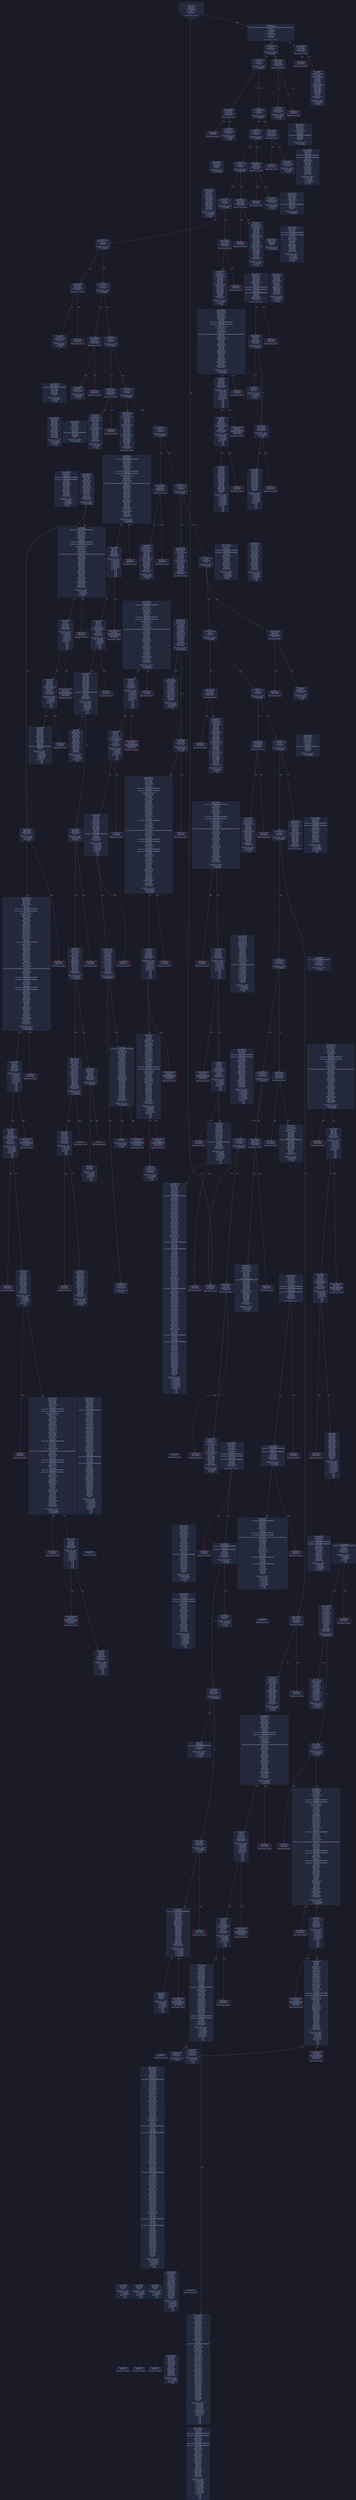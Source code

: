 digraph G {
    node [shape=box, style="filled, rounded", color="#565f89", fontcolor="#c0caf5", fontname="Helvetica", fillcolor="#24283b"];
    edge [color="#414868", fontcolor="#c0caf5", fontname="Helvetica"];
    bgcolor="#1a1b26";
    0 [ label = "[00] PUSH1 80
[02] PUSH1 40
[04] MSTORE
[05] PUSH1 04
[07] CALLDATASIZE
[08] LT
[09] PUSH2 011d
[0c] JUMPI

Stack size req: 0, sizeΔ: 0
" shape = invhouse]
    1 [ label = "[0d] PUSH1 00
[0f] CALLDATALOAD
[10] PUSH29 0100000000000000000000000000000000000000000000000000000000
[2e] SWAP1
[2f] DIV
[30] PUSH4 ffffffff
[35] AND
[36] DUP1
[37] PUSH4 081812fc
[3c] EQ
[3d] PUSH2 0122
[40] JUMPI

Stack size req: 0, sizeΔ: 1
"]
    2 [ label = "[41] DUP1
[42] PUSH4 0a0f8168
[47] EQ
[48] PUSH2 018f
[4b] JUMPI

Stack size req: 1, sizeΔ: 0
Entry->Op usage:
	0->71:EQ:1
"]
    3 [ label = "[4c] DUP1
[4d] PUSH4 1029997b
[52] EQ
[53] PUSH2 01e6
[56] JUMPI

Stack size req: 1, sizeΔ: 0
Entry->Op usage:
	0->82:EQ:1
"]
    4 [ label = "[57] DUP1
[58] PUSH4 2352a864
[5d] EQ
[5e] PUSH2 0211
[61] JUMPI

Stack size req: 1, sizeΔ: 0
Entry->Op usage:
	0->93:EQ:1
"]
    5 [ label = "[62] DUP1
[63] PUSH4 2619ba7f
[68] EQ
[69] PUSH2 0268
[6c] JUMPI

Stack size req: 1, sizeΔ: 0
Entry->Op usage:
	0->104:EQ:1
"]
    6 [ label = "[6d] DUP1
[6e] PUSH4 52f7c988
[73] EQ
[74] PUSH2 0293
[77] JUMPI

Stack size req: 1, sizeΔ: 0
Entry->Op usage:
	0->115:EQ:1
"]
    7 [ label = "[78] DUP1
[79] PUSH4 6352211e
[7e] EQ
[7f] PUSH2 02e5
[82] JUMPI

Stack size req: 1, sizeΔ: 0
Entry->Op usage:
	0->126:EQ:1
"]
    8 [ label = "[83] DUP1
[84] PUSH4 722713f7
[89] EQ
[8a] PUSH2 0352
[8d] JUMPI

Stack size req: 1, sizeΔ: 0
Entry->Op usage:
	0->137:EQ:1
"]
    9 [ label = "[8e] DUP1
[8f] PUSH4 8da5cb5b
[94] EQ
[95] PUSH2 037d
[98] JUMPI

Stack size req: 1, sizeΔ: 0
Entry->Op usage:
	0->148:EQ:1
"]
    10 [ label = "[99] DUP1
[9a] PUSH4 95aaa5af
[9f] EQ
[a0] PUSH2 03d4
[a3] JUMPI

Stack size req: 1, sizeΔ: 0
Entry->Op usage:
	0->159:EQ:1
"]
    11 [ label = "[a4] DUP1
[a5] PUSH4 9c06561b
[aa] EQ
[ab] PUSH2 0401
[ae] JUMPI

Stack size req: 1, sizeΔ: 0
Entry->Op usage:
	0->170:EQ:1
"]
    12 [ label = "[af] DUP1
[b0] PUSH4 9cd0726a
[b5] EQ
[b6] PUSH2 042b
[b9] JUMPI

Stack size req: 1, sizeΔ: 0
Entry->Op usage:
	0->181:EQ:1
"]
    13 [ label = "[ba] DUP1
[bb] PUSH4 9ed7a068
[c0] EQ
[c1] PUSH2 046c
[c4] JUMPI

Stack size req: 1, sizeΔ: 0
Entry->Op usage:
	0->192:EQ:1
"]
    14 [ label = "[c5] DUP1
[c6] PUSH4 a98ad46c
[cb] EQ
[cc] PUSH2 048c
[cf] JUMPI

Stack size req: 1, sizeΔ: 0
Entry->Op usage:
	0->203:EQ:1
"]
    15 [ label = "[d0] DUP1
[d1] PUSH4 aa585d56
[d6] EQ
[d7] PUSH2 04e3
[da] JUMPI

Stack size req: 1, sizeΔ: 0
Entry->Op usage:
	0->214:EQ:1
"]
    16 [ label = "[db] DUP1
[dc] PUSH4 bc31c1c1
[e1] EQ
[e2] PUSH2 0524
[e5] JUMPI

Stack size req: 1, sizeΔ: 0
Entry->Op usage:
	0->225:EQ:1
"]
    17 [ label = "[e6] DUP1
[e7] PUSH4 d96a094a
[ec] EQ
[ed] PUSH2 059f
[f0] JUMPI

Stack size req: 1, sizeΔ: 0
Entry->Op usage:
	0->236:EQ:1
"]
    18 [ label = "[f1] DUP1
[f2] PUSH4 e7572230
[f7] EQ
[f8] PUSH2 05bf
[fb] JUMPI

Stack size req: 1, sizeΔ: 0
Entry->Op usage:
	0->247:EQ:1
"]
    19 [ label = "[fc] DUP1
[fd] PUSH4 f2fde38b
[0102] EQ
[0103] PUSH2 066d
[0106] JUMPI

Stack size req: 1, sizeΔ: 0
Entry->Op usage:
	0->258:EQ:1
"]
    20 [ label = "[0107] DUP1
[0108] PUSH4 f3fef3a3
[010d] EQ
[010e] PUSH2 06b0
[0111] JUMPI

Stack size req: 1, sizeΔ: 0
Entry->Op usage:
	0->269:EQ:1
"]
    21 [ label = "[0112] DUP1
[0113] PUSH4 f766297b
[0118] EQ
[0119] PUSH2 06fd
[011c] JUMPI

Stack size req: 1, sizeΔ: 0
Entry->Op usage:
	0->280:EQ:1
"]
    22 [ label = "[011d] JUMPDEST
[011e] PUSH1 00
[0120] DUP1
[0121] REVERT

Stack size req: 0, sizeΔ: 0
" color = "red"]
    23 [ label = "[0122] JUMPDEST
[0123] CALLVALUE
[0124] DUP1
[0125] ISZERO
[0126] PUSH2 012e
[0129] JUMPI

Stack size req: 0, sizeΔ: 1
"]
    24 [ label = "[012a] PUSH1 00
[012c] DUP1
[012d] REVERT

Stack size req: 0, sizeΔ: 0
" color = "red"]
    25 [ label = "[012e] JUMPDEST
[012f] POP
[0130] PUSH2 014d
[0133] PUSH1 04
[0135] DUP1
[0136] CALLDATASIZE
[0137] SUB
[0138] DUP2
[0139] ADD
[013a] SWAP1
[013b] DUP1
[013c] DUP1
[013d] CALLDATALOAD
[013e] SWAP1
[013f] PUSH1 20
[0141] ADD
[0142] SWAP1
[0143] SWAP3
[0144] SWAP2
[0145] SWAP1
[0146] POP
[0147] POP
[0148] POP
[0149] PUSH2 0778
[014c] JUMP

Stack size req: 1, sizeΔ: 1
Entry->Op usage:
	0->303:POP:0
Entry->Exit:
	0->😵
"]
    26 [ label = "[014d] JUMPDEST
[014e] PUSH1 40
[0150] MLOAD
[0151] DUP1
[0152] DUP3
[0153] PUSH20 ffffffffffffffffffffffffffffffffffffffff
[0168] AND
[0169] PUSH20 ffffffffffffffffffffffffffffffffffffffff
[017e] AND
[017f] DUP2
[0180] MSTORE
[0181] PUSH1 20
[0183] ADD
[0184] SWAP2
[0185] POP
[0186] POP
[0187] PUSH1 40
[0189] MLOAD
[018a] DUP1
[018b] SWAP2
[018c] SUB
[018d] SWAP1
[018e] RETURN

Stack size req: 1, sizeΔ: -1
Entry->Op usage:
	0->360:AND:1
	0->382:AND:1
	0->384:MSTORE:1
	0->389:POP:0
Entry->Exit:
	0->😵
" color = "darkblue"]
    27 [ label = "[018f] JUMPDEST
[0190] CALLVALUE
[0191] DUP1
[0192] ISZERO
[0193] PUSH2 019b
[0196] JUMPI

Stack size req: 0, sizeΔ: 1
"]
    28 [ label = "[0197] PUSH1 00
[0199] DUP1
[019a] REVERT

Stack size req: 0, sizeΔ: 0
" color = "red"]
    29 [ label = "[019b] JUMPDEST
[019c] POP
[019d] PUSH2 01a4
[01a0] PUSH2 084d
[01a3] JUMP

Stack size req: 1, sizeΔ: 0
Entry->Op usage:
	0->412:POP:0
Entry->Exit:
	0->😵
"]
    30 [ label = "[01a4] JUMPDEST
[01a5] PUSH1 40
[01a7] MLOAD
[01a8] DUP1
[01a9] DUP3
[01aa] PUSH20 ffffffffffffffffffffffffffffffffffffffff
[01bf] AND
[01c0] PUSH20 ffffffffffffffffffffffffffffffffffffffff
[01d5] AND
[01d6] DUP2
[01d7] MSTORE
[01d8] PUSH1 20
[01da] ADD
[01db] SWAP2
[01dc] POP
[01dd] POP
[01de] PUSH1 40
[01e0] MLOAD
[01e1] DUP1
[01e2] SWAP2
[01e3] SUB
[01e4] SWAP1
[01e5] RETURN

Stack size req: 1, sizeΔ: -1
Entry->Op usage:
	0->447:AND:1
	0->469:AND:1
	0->471:MSTORE:1
	0->476:POP:0
Entry->Exit:
	0->😵
" color = "darkblue"]
    31 [ label = "[01e6] JUMPDEST
[01e7] CALLVALUE
[01e8] DUP1
[01e9] ISZERO
[01ea] PUSH2 01f2
[01ed] JUMPI

Stack size req: 0, sizeΔ: 1
"]
    32 [ label = "[01ee] PUSH1 00
[01f0] DUP1
[01f1] REVERT

Stack size req: 0, sizeΔ: 0
" color = "red"]
    33 [ label = "[01f2] JUMPDEST
[01f3] POP
[01f4] PUSH2 01fb
[01f7] PUSH2 0873
[01fa] JUMP

Stack size req: 1, sizeΔ: 0
Entry->Op usage:
	0->499:POP:0
Entry->Exit:
	0->😵
"]
    34 [ label = "[01fb] JUMPDEST
[01fc] PUSH1 40
[01fe] MLOAD
[01ff] DUP1
[0200] DUP3
[0201] DUP2
[0202] MSTORE
[0203] PUSH1 20
[0205] ADD
[0206] SWAP2
[0207] POP
[0208] POP
[0209] PUSH1 40
[020b] MLOAD
[020c] DUP1
[020d] SWAP2
[020e] SUB
[020f] SWAP1
[0210] RETURN

Stack size req: 1, sizeΔ: -1
Entry->Op usage:
	0->514:MSTORE:1
	0->519:POP:0
Entry->Exit:
	0->😵
" color = "darkblue"]
    35 [ label = "[0211] JUMPDEST
[0212] CALLVALUE
[0213] DUP1
[0214] ISZERO
[0215] PUSH2 021d
[0218] JUMPI

Stack size req: 0, sizeΔ: 1
"]
    36 [ label = "[0219] PUSH1 00
[021b] DUP1
[021c] REVERT

Stack size req: 0, sizeΔ: 0
" color = "red"]
    37 [ label = "[021d] JUMPDEST
[021e] POP
[021f] PUSH2 0226
[0222] PUSH2 0879
[0225] JUMP

Stack size req: 1, sizeΔ: 0
Entry->Op usage:
	0->542:POP:0
Entry->Exit:
	0->😵
"]
    38 [ label = "[0226] JUMPDEST
[0227] PUSH1 40
[0229] MLOAD
[022a] DUP1
[022b] DUP3
[022c] PUSH20 ffffffffffffffffffffffffffffffffffffffff
[0241] AND
[0242] PUSH20 ffffffffffffffffffffffffffffffffffffffff
[0257] AND
[0258] DUP2
[0259] MSTORE
[025a] PUSH1 20
[025c] ADD
[025d] SWAP2
[025e] POP
[025f] POP
[0260] PUSH1 40
[0262] MLOAD
[0263] DUP1
[0264] SWAP2
[0265] SUB
[0266] SWAP1
[0267] RETURN

Stack size req: 1, sizeΔ: -1
Entry->Op usage:
	0->577:AND:1
	0->599:AND:1
	0->601:MSTORE:1
	0->606:POP:0
Entry->Exit:
	0->😵
" color = "darkblue"]
    39 [ label = "[0268] JUMPDEST
[0269] CALLVALUE
[026a] DUP1
[026b] ISZERO
[026c] PUSH2 0274
[026f] JUMPI

Stack size req: 0, sizeΔ: 1
"]
    40 [ label = "[0270] PUSH1 00
[0272] DUP1
[0273] REVERT

Stack size req: 0, sizeΔ: 0
" color = "red"]
    41 [ label = "[0274] JUMPDEST
[0275] POP
[0276] PUSH2 027d
[0279] PUSH2 089f
[027c] JUMP

Stack size req: 1, sizeΔ: 0
Entry->Op usage:
	0->629:POP:0
Entry->Exit:
	0->😵
"]
    42 [ label = "[027d] JUMPDEST
[027e] PUSH1 40
[0280] MLOAD
[0281] DUP1
[0282] DUP3
[0283] DUP2
[0284] MSTORE
[0285] PUSH1 20
[0287] ADD
[0288] SWAP2
[0289] POP
[028a] POP
[028b] PUSH1 40
[028d] MLOAD
[028e] DUP1
[028f] SWAP2
[0290] SUB
[0291] SWAP1
[0292] RETURN

Stack size req: 1, sizeΔ: -1
Entry->Op usage:
	0->644:MSTORE:1
	0->649:POP:0
Entry->Exit:
	0->😵
" color = "darkblue"]
    43 [ label = "[0293] JUMPDEST
[0294] CALLVALUE
[0295] DUP1
[0296] ISZERO
[0297] PUSH2 029f
[029a] JUMPI

Stack size req: 0, sizeΔ: 1
"]
    44 [ label = "[029b] PUSH1 00
[029d] DUP1
[029e] REVERT

Stack size req: 0, sizeΔ: 0
" color = "red"]
    45 [ label = "[029f] JUMPDEST
[02a0] POP
[02a1] PUSH2 02c8
[02a4] PUSH1 04
[02a6] DUP1
[02a7] CALLDATASIZE
[02a8] SUB
[02a9] DUP2
[02aa] ADD
[02ab] SWAP1
[02ac] DUP1
[02ad] DUP1
[02ae] CALLDATALOAD
[02af] SWAP1
[02b0] PUSH1 20
[02b2] ADD
[02b3] SWAP1
[02b4] SWAP3
[02b5] SWAP2
[02b6] SWAP1
[02b7] DUP1
[02b8] CALLDATALOAD
[02b9] SWAP1
[02ba] PUSH1 20
[02bc] ADD
[02bd] SWAP1
[02be] SWAP3
[02bf] SWAP2
[02c0] SWAP1
[02c1] POP
[02c2] POP
[02c3] POP
[02c4] PUSH2 08a5
[02c7] JUMP

Stack size req: 1, sizeΔ: 2
Entry->Op usage:
	0->672:POP:0
Entry->Exit:
	0->😵
"]
    46 [ label = "[02c8] JUMPDEST
[02c9] PUSH1 40
[02cb] MLOAD
[02cc] DUP1
[02cd] DUP4
[02ce] DUP2
[02cf] MSTORE
[02d0] PUSH1 20
[02d2] ADD
[02d3] DUP3
[02d4] DUP2
[02d5] MSTORE
[02d6] PUSH1 20
[02d8] ADD
[02d9] SWAP3
[02da] POP
[02db] POP
[02dc] POP
[02dd] PUSH1 40
[02df] MLOAD
[02e0] DUP1
[02e1] SWAP2
[02e2] SUB
[02e3] SWAP1
[02e4] RETURN

Stack size req: 2, sizeΔ: -2
Entry->Op usage:
	0->725:MSTORE:1
	0->732:POP:0
	1->719:MSTORE:1
	1->730:POP:0
Entry->Exit:
	0->😵
	1->😵
" color = "darkblue"]
    47 [ label = "[02e5] JUMPDEST
[02e6] CALLVALUE
[02e7] DUP1
[02e8] ISZERO
[02e9] PUSH2 02f1
[02ec] JUMPI

Stack size req: 0, sizeΔ: 1
"]
    48 [ label = "[02ed] PUSH1 00
[02ef] DUP1
[02f0] REVERT

Stack size req: 0, sizeΔ: 0
" color = "red"]
    49 [ label = "[02f1] JUMPDEST
[02f2] POP
[02f3] PUSH2 0310
[02f6] PUSH1 04
[02f8] DUP1
[02f9] CALLDATASIZE
[02fa] SUB
[02fb] DUP2
[02fc] ADD
[02fd] SWAP1
[02fe] DUP1
[02ff] DUP1
[0300] CALLDATALOAD
[0301] SWAP1
[0302] PUSH1 20
[0304] ADD
[0305] SWAP1
[0306] SWAP3
[0307] SWAP2
[0308] SWAP1
[0309] POP
[030a] POP
[030b] POP
[030c] PUSH2 0931
[030f] JUMP

Stack size req: 1, sizeΔ: 1
Entry->Op usage:
	0->754:POP:0
Entry->Exit:
	0->😵
"]
    50 [ label = "[0310] JUMPDEST
[0311] PUSH1 40
[0313] MLOAD
[0314] DUP1
[0315] DUP3
[0316] PUSH20 ffffffffffffffffffffffffffffffffffffffff
[032b] AND
[032c] PUSH20 ffffffffffffffffffffffffffffffffffffffff
[0341] AND
[0342] DUP2
[0343] MSTORE
[0344] PUSH1 20
[0346] ADD
[0347] SWAP2
[0348] POP
[0349] POP
[034a] PUSH1 40
[034c] MLOAD
[034d] DUP1
[034e] SWAP2
[034f] SUB
[0350] SWAP1
[0351] RETURN

Stack size req: 1, sizeΔ: -1
Entry->Op usage:
	0->811:AND:1
	0->833:AND:1
	0->835:MSTORE:1
	0->840:POP:0
Entry->Exit:
	0->😵
" color = "darkblue"]
    51 [ label = "[0352] JUMPDEST
[0353] CALLVALUE
[0354] DUP1
[0355] ISZERO
[0356] PUSH2 035e
[0359] JUMPI

Stack size req: 0, sizeΔ: 1
"]
    52 [ label = "[035a] PUSH1 00
[035c] DUP1
[035d] REVERT

Stack size req: 0, sizeΔ: 0
" color = "red"]
    53 [ label = "[035e] JUMPDEST
[035f] POP
[0360] PUSH2 0367
[0363] PUSH2 0a06
[0366] JUMP

Stack size req: 1, sizeΔ: 0
Entry->Op usage:
	0->863:POP:0
Entry->Exit:
	0->😵
"]
    54 [ label = "[0367] JUMPDEST
[0368] PUSH1 40
[036a] MLOAD
[036b] DUP1
[036c] DUP3
[036d] DUP2
[036e] MSTORE
[036f] PUSH1 20
[0371] ADD
[0372] SWAP2
[0373] POP
[0374] POP
[0375] PUSH1 40
[0377] MLOAD
[0378] DUP1
[0379] SWAP2
[037a] SUB
[037b] SWAP1
[037c] RETURN

Stack size req: 1, sizeΔ: -1
Entry->Op usage:
	0->878:MSTORE:1
	0->883:POP:0
Entry->Exit:
	0->😵
" color = "darkblue"]
    55 [ label = "[037d] JUMPDEST
[037e] CALLVALUE
[037f] DUP1
[0380] ISZERO
[0381] PUSH2 0389
[0384] JUMPI

Stack size req: 0, sizeΔ: 1
"]
    56 [ label = "[0385] PUSH1 00
[0387] DUP1
[0388] REVERT

Stack size req: 0, sizeΔ: 0
" color = "red"]
    57 [ label = "[0389] JUMPDEST
[038a] POP
[038b] PUSH2 0392
[038e] PUSH2 0a25
[0391] JUMP

Stack size req: 1, sizeΔ: 0
Entry->Op usage:
	0->906:POP:0
Entry->Exit:
	0->😵
"]
    58 [ label = "[0392] JUMPDEST
[0393] PUSH1 40
[0395] MLOAD
[0396] DUP1
[0397] DUP3
[0398] PUSH20 ffffffffffffffffffffffffffffffffffffffff
[03ad] AND
[03ae] PUSH20 ffffffffffffffffffffffffffffffffffffffff
[03c3] AND
[03c4] DUP2
[03c5] MSTORE
[03c6] PUSH1 20
[03c8] ADD
[03c9] SWAP2
[03ca] POP
[03cb] POP
[03cc] PUSH1 40
[03ce] MLOAD
[03cf] DUP1
[03d0] SWAP2
[03d1] SUB
[03d2] SWAP1
[03d3] RETURN

Stack size req: 1, sizeΔ: -1
Entry->Op usage:
	0->941:AND:1
	0->963:AND:1
	0->965:MSTORE:1
	0->970:POP:0
Entry->Exit:
	0->😵
" color = "darkblue"]
    59 [ label = "[03d4] JUMPDEST
[03d5] CALLVALUE
[03d6] DUP1
[03d7] ISZERO
[03d8] PUSH2 03e0
[03db] JUMPI

Stack size req: 0, sizeΔ: 1
"]
    60 [ label = "[03dc] PUSH1 00
[03de] DUP1
[03df] REVERT

Stack size req: 0, sizeΔ: 0
" color = "red"]
    61 [ label = "[03e0] JUMPDEST
[03e1] POP
[03e2] PUSH2 03ff
[03e5] PUSH1 04
[03e7] DUP1
[03e8] CALLDATASIZE
[03e9] SUB
[03ea] DUP2
[03eb] ADD
[03ec] SWAP1
[03ed] DUP1
[03ee] DUP1
[03ef] CALLDATALOAD
[03f0] SWAP1
[03f1] PUSH1 20
[03f3] ADD
[03f4] SWAP1
[03f5] SWAP3
[03f6] SWAP2
[03f7] SWAP1
[03f8] POP
[03f9] POP
[03fa] POP
[03fb] PUSH2 0a4a
[03fe] JUMP

Stack size req: 1, sizeΔ: 1
Entry->Op usage:
	0->993:POP:0
Entry->Exit:
	0->😵
"]
    62 [ label = "[03ff] JUMPDEST
[0400] STOP

Stack size req: 0, sizeΔ: 0
" color = "darkblue"]
    63 [ label = "[0401] JUMPDEST
[0402] PUSH2 0429
[0405] PUSH1 04
[0407] DUP1
[0408] CALLDATASIZE
[0409] SUB
[040a] DUP2
[040b] ADD
[040c] SWAP1
[040d] DUP1
[040e] DUP1
[040f] CALLDATALOAD
[0410] SWAP1
[0411] PUSH1 20
[0413] ADD
[0414] SWAP1
[0415] SWAP3
[0416] SWAP2
[0417] SWAP1
[0418] DUP1
[0419] CALLDATALOAD
[041a] SWAP1
[041b] PUSH1 20
[041d] ADD
[041e] SWAP1
[041f] SWAP3
[0420] SWAP2
[0421] SWAP1
[0422] POP
[0423] POP
[0424] POP
[0425] PUSH2 0e4f
[0428] JUMP

Stack size req: 0, sizeΔ: 3
"]
    64 [ label = "[0429] JUMPDEST
[042a] STOP

Stack size req: 0, sizeΔ: 0
" color = "darkblue"]
    65 [ label = "[042b] JUMPDEST
[042c] CALLVALUE
[042d] DUP1
[042e] ISZERO
[042f] PUSH2 0437
[0432] JUMPI

Stack size req: 0, sizeΔ: 1
"]
    66 [ label = "[0433] PUSH1 00
[0435] DUP1
[0436] REVERT

Stack size req: 0, sizeΔ: 0
" color = "red"]
    67 [ label = "[0437] JUMPDEST
[0438] POP
[0439] PUSH2 0456
[043c] PUSH1 04
[043e] DUP1
[043f] CALLDATASIZE
[0440] SUB
[0441] DUP2
[0442] ADD
[0443] SWAP1
[0444] DUP1
[0445] DUP1
[0446] CALLDATALOAD
[0447] SWAP1
[0448] PUSH1 20
[044a] ADD
[044b] SWAP1
[044c] SWAP3
[044d] SWAP2
[044e] SWAP1
[044f] POP
[0450] POP
[0451] POP
[0452] PUSH2 10ab
[0455] JUMP

Stack size req: 1, sizeΔ: 1
Entry->Op usage:
	0->1080:POP:0
Entry->Exit:
	0->😵
"]
    68 [ label = "[0456] JUMPDEST
[0457] PUSH1 40
[0459] MLOAD
[045a] DUP1
[045b] DUP3
[045c] DUP2
[045d] MSTORE
[045e] PUSH1 20
[0460] ADD
[0461] SWAP2
[0462] POP
[0463] POP
[0464] PUSH1 40
[0466] MLOAD
[0467] DUP1
[0468] SWAP2
[0469] SUB
[046a] SWAP1
[046b] RETURN

Stack size req: 1, sizeΔ: -1
Entry->Op usage:
	0->1117:MSTORE:1
	0->1122:POP:0
Entry->Exit:
	0->😵
" color = "darkblue"]
    69 [ label = "[046c] JUMPDEST
[046d] PUSH2 048a
[0470] PUSH1 04
[0472] DUP1
[0473] CALLDATASIZE
[0474] SUB
[0475] DUP2
[0476] ADD
[0477] SWAP1
[0478] DUP1
[0479] DUP1
[047a] CALLDATALOAD
[047b] SWAP1
[047c] PUSH1 20
[047e] ADD
[047f] SWAP1
[0480] SWAP3
[0481] SWAP2
[0482] SWAP1
[0483] POP
[0484] POP
[0485] POP
[0486] PUSH2 1256
[0489] JUMP

Stack size req: 0, sizeΔ: 2
"]
    70 [ label = "[048a] JUMPDEST
[048b] STOP

Stack size req: 0, sizeΔ: 0
" color = "darkblue"]
    71 [ label = "[048c] JUMPDEST
[048d] CALLVALUE
[048e] DUP1
[048f] ISZERO
[0490] PUSH2 0498
[0493] JUMPI

Stack size req: 0, sizeΔ: 1
"]
    72 [ label = "[0494] PUSH1 00
[0496] DUP1
[0497] REVERT

Stack size req: 0, sizeΔ: 0
" color = "red"]
    73 [ label = "[0498] JUMPDEST
[0499] POP
[049a] PUSH2 04a1
[049d] PUSH2 146c
[04a0] JUMP

Stack size req: 1, sizeΔ: 0
Entry->Op usage:
	0->1177:POP:0
Entry->Exit:
	0->😵
"]
    74 [ label = "[04a1] JUMPDEST
[04a2] PUSH1 40
[04a4] MLOAD
[04a5] DUP1
[04a6] DUP3
[04a7] PUSH20 ffffffffffffffffffffffffffffffffffffffff
[04bc] AND
[04bd] PUSH20 ffffffffffffffffffffffffffffffffffffffff
[04d2] AND
[04d3] DUP2
[04d4] MSTORE
[04d5] PUSH1 20
[04d7] ADD
[04d8] SWAP2
[04d9] POP
[04da] POP
[04db] PUSH1 40
[04dd] MLOAD
[04de] DUP1
[04df] SWAP2
[04e0] SUB
[04e1] SWAP1
[04e2] RETURN

Stack size req: 1, sizeΔ: -1
Entry->Op usage:
	0->1212:AND:1
	0->1234:AND:1
	0->1236:MSTORE:1
	0->1241:POP:0
Entry->Exit:
	0->😵
" color = "darkblue"]
    75 [ label = "[04e3] JUMPDEST
[04e4] CALLVALUE
[04e5] DUP1
[04e6] ISZERO
[04e7] PUSH2 04ef
[04ea] JUMPI

Stack size req: 0, sizeΔ: 1
"]
    76 [ label = "[04eb] PUSH1 00
[04ed] DUP1
[04ee] REVERT

Stack size req: 0, sizeΔ: 0
" color = "red"]
    77 [ label = "[04ef] JUMPDEST
[04f0] POP
[04f1] PUSH2 0522
[04f4] PUSH1 04
[04f6] DUP1
[04f7] CALLDATASIZE
[04f8] SUB
[04f9] DUP2
[04fa] ADD
[04fb] SWAP1
[04fc] DUP1
[04fd] DUP1
[04fe] CALLDATALOAD
[04ff] SWAP1
[0500] PUSH1 20
[0502] ADD
[0503] SWAP1
[0504] SWAP3
[0505] SWAP2
[0506] SWAP1
[0507] DUP1
[0508] CALLDATALOAD
[0509] SWAP1
[050a] PUSH1 20
[050c] ADD
[050d] SWAP1
[050e] SWAP3
[050f] SWAP2
[0510] SWAP1
[0511] DUP1
[0512] CALLDATALOAD
[0513] SWAP1
[0514] PUSH1 20
[0516] ADD
[0517] SWAP1
[0518] SWAP3
[0519] SWAP2
[051a] SWAP1
[051b] POP
[051c] POP
[051d] POP
[051e] PUSH2 1492
[0521] JUMP

Stack size req: 1, sizeΔ: 3
Entry->Op usage:
	0->1264:POP:0
Entry->Exit:
	0->😵
"]
    78 [ label = "[0522] JUMPDEST
[0523] STOP

Stack size req: 0, sizeΔ: 0
" color = "darkblue"]
    79 [ label = "[0524] JUMPDEST
[0525] CALLVALUE
[0526] DUP1
[0527] ISZERO
[0528] PUSH2 0530
[052b] JUMPI

Stack size req: 0, sizeΔ: 1
"]
    80 [ label = "[052c] PUSH1 00
[052e] DUP1
[052f] REVERT

Stack size req: 0, sizeΔ: 0
" color = "red"]
    81 [ label = "[0530] JUMPDEST
[0531] POP
[0532] PUSH2 054f
[0535] PUSH1 04
[0537] DUP1
[0538] CALLDATASIZE
[0539] SUB
[053a] DUP2
[053b] ADD
[053c] SWAP1
[053d] DUP1
[053e] DUP1
[053f] CALLDATALOAD
[0540] SWAP1
[0541] PUSH1 20
[0543] ADD
[0544] SWAP1
[0545] SWAP3
[0546] SWAP2
[0547] SWAP1
[0548] POP
[0549] POP
[054a] POP
[054b] PUSH2 16e4
[054e] JUMP

Stack size req: 1, sizeΔ: 1
Entry->Op usage:
	0->1329:POP:0
Entry->Exit:
	0->😵
"]
    82 [ label = "[054f] JUMPDEST
[0550] PUSH1 40
[0552] MLOAD
[0553] DUP1
[0554] DUP5
[0555] PUSH20 ffffffffffffffffffffffffffffffffffffffff
[056a] AND
[056b] PUSH20 ffffffffffffffffffffffffffffffffffffffff
[0580] AND
[0581] DUP2
[0582] MSTORE
[0583] PUSH1 20
[0585] ADD
[0586] DUP4
[0587] DUP2
[0588] MSTORE
[0589] PUSH1 20
[058b] ADD
[058c] DUP3
[058d] DUP2
[058e] MSTORE
[058f] PUSH1 20
[0591] ADD
[0592] SWAP4
[0593] POP
[0594] POP
[0595] POP
[0596] POP
[0597] PUSH1 40
[0599] MLOAD
[059a] DUP1
[059b] SWAP2
[059c] SUB
[059d] SWAP1
[059e] RETURN

Stack size req: 3, sizeΔ: -3
Entry->Op usage:
	0->1422:MSTORE:1
	0->1429:POP:0
	1->1416:MSTORE:1
	1->1430:POP:0
	2->1386:AND:1
	2->1408:AND:1
	2->1410:MSTORE:1
	2->1427:POP:0
Entry->Exit:
	0->😵
	1->😵
	2->😵
" color = "darkblue"]
    83 [ label = "[059f] JUMPDEST
[05a0] PUSH2 05bd
[05a3] PUSH1 04
[05a5] DUP1
[05a6] CALLDATASIZE
[05a7] SUB
[05a8] DUP2
[05a9] ADD
[05aa] SWAP1
[05ab] DUP1
[05ac] DUP1
[05ad] CALLDATALOAD
[05ae] SWAP1
[05af] PUSH1 20
[05b1] ADD
[05b2] SWAP1
[05b3] SWAP3
[05b4] SWAP2
[05b5] SWAP1
[05b6] POP
[05b7] POP
[05b8] POP
[05b9] PUSH2 172e
[05bc] JUMP

Stack size req: 0, sizeΔ: 2
"]
    84 [ label = "[05bd] JUMPDEST
[05be] STOP

Stack size req: 0, sizeΔ: 0
" color = "darkblue"]
    85 [ label = "[05bf] JUMPDEST
[05c0] CALLVALUE
[05c1] DUP1
[05c2] ISZERO
[05c3] PUSH2 05cb
[05c6] JUMPI

Stack size req: 0, sizeΔ: 1
"]
    86 [ label = "[05c7] PUSH1 00
[05c9] DUP1
[05ca] REVERT

Stack size req: 0, sizeΔ: 0
" color = "red"]
    87 [ label = "[05cb] JUMPDEST
[05cc] POP
[05cd] PUSH2 05ea
[05d0] PUSH1 04
[05d2] DUP1
[05d3] CALLDATASIZE
[05d4] SUB
[05d5] DUP2
[05d6] ADD
[05d7] SWAP1
[05d8] DUP1
[05d9] DUP1
[05da] CALLDATALOAD
[05db] SWAP1
[05dc] PUSH1 20
[05de] ADD
[05df] SWAP1
[05e0] SWAP3
[05e1] SWAP2
[05e2] SWAP1
[05e3] POP
[05e4] POP
[05e5] POP
[05e6] PUSH2 1986
[05e9] JUMP

Stack size req: 1, sizeΔ: 1
Entry->Op usage:
	0->1484:POP:0
Entry->Exit:
	0->😵
"]
    88 [ label = "[05ea] JUMPDEST
[05eb] PUSH1 40
[05ed] MLOAD
[05ee] DUP1
[05ef] DUP6
[05f0] PUSH20 ffffffffffffffffffffffffffffffffffffffff
[0605] AND
[0606] PUSH20 ffffffffffffffffffffffffffffffffffffffff
[061b] AND
[061c] DUP2
[061d] MSTORE
[061e] PUSH1 20
[0620] ADD
[0621] DUP5
[0622] PUSH20 ffffffffffffffffffffffffffffffffffffffff
[0637] AND
[0638] PUSH20 ffffffffffffffffffffffffffffffffffffffff
[064d] AND
[064e] DUP2
[064f] MSTORE
[0650] PUSH1 20
[0652] ADD
[0653] DUP4
[0654] DUP2
[0655] MSTORE
[0656] PUSH1 20
[0658] ADD
[0659] DUP3
[065a] DUP2
[065b] MSTORE
[065c] PUSH1 20
[065e] ADD
[065f] SWAP5
[0660] POP
[0661] POP
[0662] POP
[0663] POP
[0664] POP
[0665] PUSH1 40
[0667] MLOAD
[0668] DUP1
[0669] SWAP2
[066a] SUB
[066b] SWAP1
[066c] RETURN

Stack size req: 4, sizeΔ: -4
Entry->Op usage:
	0->1627:MSTORE:1
	0->1634:POP:0
	1->1621:MSTORE:1
	1->1635:POP:0
	2->1591:AND:1
	2->1613:AND:1
	2->1615:MSTORE:1
	2->1636:POP:0
	3->1541:AND:1
	3->1563:AND:1
	3->1565:MSTORE:1
	3->1632:POP:0
Entry->Exit:
	0->😵
	1->😵
	2->😵
	3->😵
" color = "darkblue"]
    89 [ label = "[066d] JUMPDEST
[066e] CALLVALUE
[066f] DUP1
[0670] ISZERO
[0671] PUSH2 0679
[0674] JUMPI

Stack size req: 0, sizeΔ: 1
"]
    90 [ label = "[0675] PUSH1 00
[0677] DUP1
[0678] REVERT

Stack size req: 0, sizeΔ: 0
" color = "red"]
    91 [ label = "[0679] JUMPDEST
[067a] POP
[067b] PUSH2 06ae
[067e] PUSH1 04
[0680] DUP1
[0681] CALLDATASIZE
[0682] SUB
[0683] DUP2
[0684] ADD
[0685] SWAP1
[0686] DUP1
[0687] DUP1
[0688] CALLDATALOAD
[0689] PUSH20 ffffffffffffffffffffffffffffffffffffffff
[069e] AND
[069f] SWAP1
[06a0] PUSH1 20
[06a2] ADD
[06a3] SWAP1
[06a4] SWAP3
[06a5] SWAP2
[06a6] SWAP1
[06a7] POP
[06a8] POP
[06a9] POP
[06aa] PUSH2 1b47
[06ad] JUMP

Stack size req: 1, sizeΔ: 1
Entry->Op usage:
	0->1658:POP:0
Entry->Exit:
	0->😵
"]
    92 [ label = "[06ae] JUMPDEST
[06af] STOP

Stack size req: 0, sizeΔ: 0
" color = "darkblue"]
    93 [ label = "[06b0] JUMPDEST
[06b1] CALLVALUE
[06b2] DUP1
[06b3] ISZERO
[06b4] PUSH2 06bc
[06b7] JUMPI

Stack size req: 0, sizeΔ: 1
"]
    94 [ label = "[06b8] PUSH1 00
[06ba] DUP1
[06bb] REVERT

Stack size req: 0, sizeΔ: 0
" color = "red"]
    95 [ label = "[06bc] JUMPDEST
[06bd] POP
[06be] PUSH2 06fb
[06c1] PUSH1 04
[06c3] DUP1
[06c4] CALLDATASIZE
[06c5] SUB
[06c6] DUP2
[06c7] ADD
[06c8] SWAP1
[06c9] DUP1
[06ca] DUP1
[06cb] CALLDATALOAD
[06cc] PUSH20 ffffffffffffffffffffffffffffffffffffffff
[06e1] AND
[06e2] SWAP1
[06e3] PUSH1 20
[06e5] ADD
[06e6] SWAP1
[06e7] SWAP3
[06e8] SWAP2
[06e9] SWAP1
[06ea] DUP1
[06eb] CALLDATALOAD
[06ec] SWAP1
[06ed] PUSH1 20
[06ef] ADD
[06f0] SWAP1
[06f1] SWAP3
[06f2] SWAP2
[06f3] SWAP1
[06f4] POP
[06f5] POP
[06f6] POP
[06f7] PUSH2 1c9c
[06fa] JUMP

Stack size req: 1, sizeΔ: 2
Entry->Op usage:
	0->1725:POP:0
Entry->Exit:
	0->😵
"]
    96 [ label = "[06fb] JUMPDEST
[06fc] STOP

Stack size req: 0, sizeΔ: 0
" color = "darkblue"]
    97 [ label = "[06fd] JUMPDEST
[06fe] CALLVALUE
[06ff] DUP1
[0700] ISZERO
[0701] PUSH2 0709
[0704] JUMPI

Stack size req: 0, sizeΔ: 1
"]
    98 [ label = "[0705] PUSH1 00
[0707] DUP1
[0708] REVERT

Stack size req: 0, sizeΔ: 0
" color = "red"]
    99 [ label = "[0709] JUMPDEST
[070a] POP
[070b] PUSH2 0728
[070e] PUSH1 04
[0710] DUP1
[0711] CALLDATASIZE
[0712] SUB
[0713] DUP2
[0714] ADD
[0715] SWAP1
[0716] DUP1
[0717] DUP1
[0718] CALLDATALOAD
[0719] SWAP1
[071a] PUSH1 20
[071c] ADD
[071d] SWAP1
[071e] SWAP3
[071f] SWAP2
[0720] SWAP1
[0721] POP
[0722] POP
[0723] POP
[0724] PUSH2 1dad
[0727] JUMP

Stack size req: 1, sizeΔ: 1
Entry->Op usage:
	0->1802:POP:0
Entry->Exit:
	0->😵
"]
    100 [ label = "[0728] JUMPDEST
[0729] PUSH1 40
[072b] MLOAD
[072c] DUP1
[072d] DUP5
[072e] PUSH20 ffffffffffffffffffffffffffffffffffffffff
[0743] AND
[0744] PUSH20 ffffffffffffffffffffffffffffffffffffffff
[0759] AND
[075a] DUP2
[075b] MSTORE
[075c] PUSH1 20
[075e] ADD
[075f] DUP4
[0760] DUP2
[0761] MSTORE
[0762] PUSH1 20
[0764] ADD
[0765] DUP3
[0766] DUP2
[0767] MSTORE
[0768] PUSH1 20
[076a] ADD
[076b] SWAP4
[076c] POP
[076d] POP
[076e] POP
[076f] POP
[0770] PUSH1 40
[0772] MLOAD
[0773] DUP1
[0774] SWAP2
[0775] SUB
[0776] SWAP1
[0777] RETURN

Stack size req: 3, sizeΔ: -3
Entry->Op usage:
	0->1895:MSTORE:1
	0->1902:POP:0
	1->1889:MSTORE:1
	1->1903:POP:0
	2->1859:AND:1
	2->1881:AND:1
	2->1883:MSTORE:1
	2->1900:POP:0
Entry->Exit:
	0->😵
	1->😵
	2->😵
" color = "darkblue"]
    101 [ label = "[0778] JUMPDEST
[0779] PUSH1 00
[077b] PUSH1 02
[077d] PUSH1 00
[077f] SWAP1
[0780] SLOAD
[0781] SWAP1
[0782] PUSH2 0100
[0785] EXP
[0786] SWAP1
[0787] DIV
[0788] PUSH20 ffffffffffffffffffffffffffffffffffffffff
[079d] AND
[079e] PUSH20 ffffffffffffffffffffffffffffffffffffffff
[07b3] AND
[07b4] PUSH4 081812fc
[07b9] DUP4
[07ba] PUSH1 40
[07bc] MLOAD
[07bd] DUP3
[07be] PUSH4 ffffffff
[07c3] AND
[07c4] PUSH29 0100000000000000000000000000000000000000000000000000000000
[07e2] MUL
[07e3] DUP2
[07e4] MSTORE
[07e5] PUSH1 04
[07e7] ADD
[07e8] DUP1
[07e9] DUP3
[07ea] DUP2
[07eb] MSTORE
[07ec] PUSH1 20
[07ee] ADD
[07ef] SWAP2
[07f0] POP
[07f1] POP
[07f2] PUSH1 20
[07f4] PUSH1 40
[07f6] MLOAD
[07f7] DUP1
[07f8] DUP4
[07f9] SUB
[07fa] DUP2
[07fb] PUSH1 00
[07fd] DUP8
[07fe] DUP1
[07ff] EXTCODESIZE
[0800] ISZERO
[0801] DUP1
[0802] ISZERO
[0803] PUSH2 080b
[0806] JUMPI

Stack size req: 1, sizeΔ: 11
Entry->Op usage:
	0->2027:MSTORE:1
	0->2032:POP:0
"]
    102 [ label = "[0807] PUSH1 00
[0809] DUP1
[080a] REVERT

Stack size req: 0, sizeΔ: 0
" color = "red"]
    103 [ label = "[080b] JUMPDEST
[080c] POP
[080d] GAS
[080e] CALL
[080f] ISZERO
[0810] DUP1
[0811] ISZERO
[0812] PUSH2 081f
[0815] JUMPI

Stack size req: 7, sizeΔ: -6
Entry->Op usage:
	0->2060:POP:0
	1->2062:CALL:1
	2->2062:CALL:2
	3->2062:CALL:3
	4->2062:CALL:4
	5->2062:CALL:5
	6->2062:CALL:6
Entry->Exit:
	0->😵
	1->😵
	2->😵
	3->😵
	4->😵
	5->😵
	6->😵
"]
    104 [ label = "[0816] RETURNDATASIZE
[0817] PUSH1 00
[0819] DUP1
[081a] RETURNDATACOPY
[081b] RETURNDATASIZE
[081c] PUSH1 00
[081e] REVERT

Stack size req: 0, sizeΔ: 0
" color = "red"]
    105 [ label = "[081f] JUMPDEST
[0820] POP
[0821] POP
[0822] POP
[0823] POP
[0824] PUSH1 40
[0826] MLOAD
[0827] RETURNDATASIZE
[0828] PUSH1 20
[082a] DUP2
[082b] LT
[082c] ISZERO
[082d] PUSH2 0835
[0830] JUMPI

Stack size req: 4, sizeΔ: -2
Entry->Op usage:
	0->2080:POP:0
	1->2081:POP:0
	2->2082:POP:0
	3->2083:POP:0
Entry->Exit:
	0->😵
	1->😵
	2->😵
	3->😵
"]
    106 [ label = "[0831] PUSH1 00
[0833] DUP1
[0834] REVERT

Stack size req: 0, sizeΔ: 0
" color = "red"]
    107 [ label = "[0835] JUMPDEST
[0836] DUP2
[0837] ADD
[0838] SWAP1
[0839] DUP1
[083a] DUP1
[083b] MLOAD
[083c] SWAP1
[083d] PUSH1 20
[083f] ADD
[0840] SWAP1
[0841] SWAP3
[0842] SWAP2
[0843] SWAP1
[0844] POP
[0845] POP
[0846] POP
[0847] SWAP1
[0848] POP
[0849] SWAP2
[084a] SWAP1
[084b] POP
[084c] JUMP
Indirect!

Stack size req: 5, sizeΔ: -4
Entry->Op usage:
	0->2103:ADD:1
	1->2103:ADD:0
	1->2107:MLOAD:0
	1->2111:ADD:1
	1->2117:POP:0
	2->2120:POP:0
	3->2123:POP:0
	4->2124:JUMP:0
Entry->Exit:
	0->😵
	1->😵
	2->😵
	3->😵
	4->😵
" color = "teal"]
    108 [ label = "[084d] JUMPDEST
[084e] PUSH1 01
[0850] PUSH1 00
[0852] SWAP1
[0853] SLOAD
[0854] SWAP1
[0855] PUSH2 0100
[0858] EXP
[0859] SWAP1
[085a] DIV
[085b] PUSH20 ffffffffffffffffffffffffffffffffffffffff
[0870] AND
[0871] DUP2
[0872] JUMP
Indirect!

Stack size req: 1, sizeΔ: 1
Entry->Op usage:
	0->2162:JUMP:0
" color = "teal"]
    109 [ label = "[0873] JUMPDEST
[0874] PUSH1 05
[0876] SLOAD
[0877] DUP2
[0878] JUMP
Indirect!

Stack size req: 1, sizeΔ: 1
Entry->Op usage:
	0->2168:JUMP:0
" color = "teal"]
    110 [ label = "[0879] JUMPDEST
[087a] PUSH1 02
[087c] PUSH1 00
[087e] SWAP1
[087f] SLOAD
[0880] SWAP1
[0881] PUSH2 0100
[0884] EXP
[0885] SWAP1
[0886] DIV
[0887] PUSH20 ffffffffffffffffffffffffffffffffffffffff
[089c] AND
[089d] DUP2
[089e] JUMP
Indirect!

Stack size req: 1, sizeΔ: 1
Entry->Op usage:
	0->2206:JUMP:0
" color = "teal"]
    111 [ label = "[089f] JUMPDEST
[08a0] PUSH1 04
[08a2] SLOAD
[08a3] DUP2
[08a4] JUMP
Indirect!

Stack size req: 1, sizeΔ: 1
Entry->Op usage:
	0->2212:JUMP:0
" color = "teal"]
    112 [ label = "[08a5] JUMPDEST
[08a6] PUSH1 00
[08a8] DUP1
[08a9] PUSH1 00
[08ab] DUP1
[08ac] SWAP1
[08ad] SLOAD
[08ae] SWAP1
[08af] PUSH2 0100
[08b2] EXP
[08b3] SWAP1
[08b4] DIV
[08b5] PUSH20 ffffffffffffffffffffffffffffffffffffffff
[08ca] AND
[08cb] PUSH20 ffffffffffffffffffffffffffffffffffffffff
[08e0] AND
[08e1] CALLER
[08e2] PUSH20 ffffffffffffffffffffffffffffffffffffffff
[08f7] AND
[08f8] EQ
[08f9] ISZERO
[08fa] ISZERO
[08fb] PUSH2 0903
[08fe] JUMPI

Stack size req: 0, sizeΔ: 2
"]
    113 [ label = "[08ff] PUSH1 00
[0901] DUP1
[0902] REVERT

Stack size req: 0, sizeΔ: 0
" color = "red"]
    114 [ label = "[0903] JUMPDEST
[0904] PUSH1 00
[0906] DUP5
[0907] GT
[0908] DUP1
[0909] ISZERO
[090a] PUSH2 0913
[090d] JUMPI

Stack size req: 4, sizeΔ: 1
Entry->Op usage:
	3->2311:GT:0
"]
    115 [ label = "[090e] POP
[090f] PUSH1 00
[0911] DUP4
[0912] GT

Stack size req: 4, sizeΔ: 0
Entry->Op usage:
	0->2318:POP:0
	3->2322:GT:0
Entry->Exit:
	0->😵
"]
    116 [ label = "[0913] JUMPDEST
[0914] ISZERO
[0915] ISZERO
[0916] PUSH2 091e
[0919] JUMPI

Stack size req: 1, sizeΔ: -1
Entry->Op usage:
	0->2324:ISZERO:0
Entry->Exit:
	0->😵
"]
    117 [ label = "[091a] PUSH1 00
[091c] DUP1
[091d] REVERT

Stack size req: 0, sizeΔ: 0
" color = "red"]
    118 [ label = "[091e] JUMPDEST
[091f] DUP4
[0920] SWAP2
[0921] POP
[0922] DUP3
[0923] SWAP1
[0924] POP
[0925] DUP2
[0926] DUP2
[0927] SWAP2
[0928] POP
[0929] SWAP2
[092a] POP
[092b] SWAP3
[092c] POP
[092d] SWAP3
[092e] SWAP1
[092f] POP
[0930] JUMP
Indirect!

Stack size req: 5, sizeΔ: -3
Entry->Op usage:
	0->2340:POP:0
	1->2337:POP:0
	2->2344:POP:0
	2->2351:POP:0
	3->2346:POP:0
	3->2348:POP:0
	4->2352:JUMP:0
Entry->Exit:
	0->😵
	1->😵
	2->0
	3->1
	4->😵
" color = "teal"]
    119 [ label = "[0931] JUMPDEST
[0932] PUSH1 00
[0934] PUSH1 02
[0936] PUSH1 00
[0938] SWAP1
[0939] SLOAD
[093a] SWAP1
[093b] PUSH2 0100
[093e] EXP
[093f] SWAP1
[0940] DIV
[0941] PUSH20 ffffffffffffffffffffffffffffffffffffffff
[0956] AND
[0957] PUSH20 ffffffffffffffffffffffffffffffffffffffff
[096c] AND
[096d] PUSH4 6352211e
[0972] DUP4
[0973] PUSH1 40
[0975] MLOAD
[0976] DUP3
[0977] PUSH4 ffffffff
[097c] AND
[097d] PUSH29 0100000000000000000000000000000000000000000000000000000000
[099b] MUL
[099c] DUP2
[099d] MSTORE
[099e] PUSH1 04
[09a0] ADD
[09a1] DUP1
[09a2] DUP3
[09a3] DUP2
[09a4] MSTORE
[09a5] PUSH1 20
[09a7] ADD
[09a8] SWAP2
[09a9] POP
[09aa] POP
[09ab] PUSH1 20
[09ad] PUSH1 40
[09af] MLOAD
[09b0] DUP1
[09b1] DUP4
[09b2] SUB
[09b3] DUP2
[09b4] PUSH1 00
[09b6] DUP8
[09b7] DUP1
[09b8] EXTCODESIZE
[09b9] ISZERO
[09ba] DUP1
[09bb] ISZERO
[09bc] PUSH2 09c4
[09bf] JUMPI

Stack size req: 1, sizeΔ: 11
Entry->Op usage:
	0->2468:MSTORE:1
	0->2473:POP:0
"]
    120 [ label = "[09c0] PUSH1 00
[09c2] DUP1
[09c3] REVERT

Stack size req: 0, sizeΔ: 0
" color = "red"]
    121 [ label = "[09c4] JUMPDEST
[09c5] POP
[09c6] GAS
[09c7] CALL
[09c8] ISZERO
[09c9] DUP1
[09ca] ISZERO
[09cb] PUSH2 09d8
[09ce] JUMPI

Stack size req: 7, sizeΔ: -6
Entry->Op usage:
	0->2501:POP:0
	1->2503:CALL:1
	2->2503:CALL:2
	3->2503:CALL:3
	4->2503:CALL:4
	5->2503:CALL:5
	6->2503:CALL:6
Entry->Exit:
	0->😵
	1->😵
	2->😵
	3->😵
	4->😵
	5->😵
	6->😵
"]
    122 [ label = "[09cf] RETURNDATASIZE
[09d0] PUSH1 00
[09d2] DUP1
[09d3] RETURNDATACOPY
[09d4] RETURNDATASIZE
[09d5] PUSH1 00
[09d7] REVERT

Stack size req: 0, sizeΔ: 0
" color = "red"]
    123 [ label = "[09d8] JUMPDEST
[09d9] POP
[09da] POP
[09db] POP
[09dc] POP
[09dd] PUSH1 40
[09df] MLOAD
[09e0] RETURNDATASIZE
[09e1] PUSH1 20
[09e3] DUP2
[09e4] LT
[09e5] ISZERO
[09e6] PUSH2 09ee
[09e9] JUMPI

Stack size req: 4, sizeΔ: -2
Entry->Op usage:
	0->2521:POP:0
	1->2522:POP:0
	2->2523:POP:0
	3->2524:POP:0
Entry->Exit:
	0->😵
	1->😵
	2->😵
	3->😵
"]
    124 [ label = "[09ea] PUSH1 00
[09ec] DUP1
[09ed] REVERT

Stack size req: 0, sizeΔ: 0
" color = "red"]
    125 [ label = "[09ee] JUMPDEST
[09ef] DUP2
[09f0] ADD
[09f1] SWAP1
[09f2] DUP1
[09f3] DUP1
[09f4] MLOAD
[09f5] SWAP1
[09f6] PUSH1 20
[09f8] ADD
[09f9] SWAP1
[09fa] SWAP3
[09fb] SWAP2
[09fc] SWAP1
[09fd] POP
[09fe] POP
[09ff] POP
[0a00] SWAP1
[0a01] POP
[0a02] SWAP2
[0a03] SWAP1
[0a04] POP
[0a05] JUMP
Indirect!

Stack size req: 5, sizeΔ: -4
Entry->Op usage:
	0->2544:ADD:1
	1->2544:ADD:0
	1->2548:MLOAD:0
	1->2552:ADD:1
	1->2558:POP:0
	2->2561:POP:0
	3->2564:POP:0
	4->2565:JUMP:0
Entry->Exit:
	0->😵
	1->😵
	2->😵
	3->😵
	4->😵
" color = "teal"]
    126 [ label = "[0a06] JUMPDEST
[0a07] PUSH1 00
[0a09] ADDRESS
[0a0a] PUSH20 ffffffffffffffffffffffffffffffffffffffff
[0a1f] AND
[0a20] BALANCE
[0a21] SWAP1
[0a22] POP
[0a23] SWAP1
[0a24] JUMP
Indirect!

Stack size req: 1, sizeΔ: 0
Entry->Op usage:
	0->2596:JUMP:0
Entry->Exit:
	0->😵
" color = "teal"]
    127 [ label = "[0a25] JUMPDEST
[0a26] PUSH1 00
[0a28] DUP1
[0a29] SWAP1
[0a2a] SLOAD
[0a2b] SWAP1
[0a2c] PUSH2 0100
[0a2f] EXP
[0a30] SWAP1
[0a31] DIV
[0a32] PUSH20 ffffffffffffffffffffffffffffffffffffffff
[0a47] AND
[0a48] DUP2
[0a49] JUMP
Indirect!

Stack size req: 1, sizeΔ: 1
Entry->Op usage:
	0->2633:JUMP:0
" color = "teal"]
    128 [ label = "[0a4a] JUMPDEST
[0a4b] PUSH1 00
[0a4d] PUSH1 07
[0a4f] PUSH1 00
[0a51] DUP4
[0a52] DUP2
[0a53] MSTORE
[0a54] PUSH1 20
[0a56] ADD
[0a57] SWAP1
[0a58] DUP2
[0a59] MSTORE
[0a5a] PUSH1 20
[0a5c] ADD
[0a5d] PUSH1 00
[0a5f] SHA3
[0a60] PUSH1 01
[0a62] ADD
[0a63] SLOAD
[0a64] GT
[0a65] DUP1
[0a66] ISZERO
[0a67] PUSH2 0b66
[0a6a] JUMPI

Stack size req: 1, sizeΔ: 1
Entry->Op usage:
	0->2643:MSTORE:1
"]
    129 [ label = "[0a6b] POP
[0a6c] ADDRESS
[0a6d] PUSH20 ffffffffffffffffffffffffffffffffffffffff
[0a82] AND
[0a83] PUSH1 02
[0a85] PUSH1 00
[0a87] SWAP1
[0a88] SLOAD
[0a89] SWAP1
[0a8a] PUSH2 0100
[0a8d] EXP
[0a8e] SWAP1
[0a8f] DIV
[0a90] PUSH20 ffffffffffffffffffffffffffffffffffffffff
[0aa5] AND
[0aa6] PUSH20 ffffffffffffffffffffffffffffffffffffffff
[0abb] AND
[0abc] PUSH4 081812fc
[0ac1] DUP4
[0ac2] PUSH1 40
[0ac4] MLOAD
[0ac5] DUP3
[0ac6] PUSH4 ffffffff
[0acb] AND
[0acc] PUSH29 0100000000000000000000000000000000000000000000000000000000
[0aea] MUL
[0aeb] DUP2
[0aec] MSTORE
[0aed] PUSH1 04
[0aef] ADD
[0af0] DUP1
[0af1] DUP3
[0af2] DUP2
[0af3] MSTORE
[0af4] PUSH1 20
[0af6] ADD
[0af7] SWAP2
[0af8] POP
[0af9] POP
[0afa] PUSH1 20
[0afc] PUSH1 40
[0afe] MLOAD
[0aff] DUP1
[0b00] DUP4
[0b01] SUB
[0b02] DUP2
[0b03] PUSH1 00
[0b05] DUP8
[0b06] DUP1
[0b07] EXTCODESIZE
[0b08] ISZERO
[0b09] DUP1
[0b0a] ISZERO
[0b0b] PUSH2 0b13
[0b0e] JUMPI

Stack size req: 2, sizeΔ: 10
Entry->Op usage:
	0->2667:POP:0
	1->2803:MSTORE:1
	1->2808:POP:0
Entry->Exit:
	0->😵
"]
    130 [ label = "[0b0f] PUSH1 00
[0b11] DUP1
[0b12] REVERT

Stack size req: 0, sizeΔ: 0
" color = "red"]
    131 [ label = "[0b13] JUMPDEST
[0b14] POP
[0b15] GAS
[0b16] CALL
[0b17] ISZERO
[0b18] DUP1
[0b19] ISZERO
[0b1a] PUSH2 0b27
[0b1d] JUMPI

Stack size req: 7, sizeΔ: -6
Entry->Op usage:
	0->2836:POP:0
	1->2838:CALL:1
	2->2838:CALL:2
	3->2838:CALL:3
	4->2838:CALL:4
	5->2838:CALL:5
	6->2838:CALL:6
Entry->Exit:
	0->😵
	1->😵
	2->😵
	3->😵
	4->😵
	5->😵
	6->😵
"]
    132 [ label = "[0b1e] RETURNDATASIZE
[0b1f] PUSH1 00
[0b21] DUP1
[0b22] RETURNDATACOPY
[0b23] RETURNDATASIZE
[0b24] PUSH1 00
[0b26] REVERT

Stack size req: 0, sizeΔ: 0
" color = "red"]
    133 [ label = "[0b27] JUMPDEST
[0b28] POP
[0b29] POP
[0b2a] POP
[0b2b] POP
[0b2c] PUSH1 40
[0b2e] MLOAD
[0b2f] RETURNDATASIZE
[0b30] PUSH1 20
[0b32] DUP2
[0b33] LT
[0b34] ISZERO
[0b35] PUSH2 0b3d
[0b38] JUMPI

Stack size req: 4, sizeΔ: -2
Entry->Op usage:
	0->2856:POP:0
	1->2857:POP:0
	2->2858:POP:0
	3->2859:POP:0
Entry->Exit:
	0->😵
	1->😵
	2->😵
	3->😵
"]
    134 [ label = "[0b39] PUSH1 00
[0b3b] DUP1
[0b3c] REVERT

Stack size req: 0, sizeΔ: 0
" color = "red"]
    135 [ label = "[0b3d] JUMPDEST
[0b3e] DUP2
[0b3f] ADD
[0b40] SWAP1
[0b41] DUP1
[0b42] DUP1
[0b43] MLOAD
[0b44] SWAP1
[0b45] PUSH1 20
[0b47] ADD
[0b48] SWAP1
[0b49] SWAP3
[0b4a] SWAP2
[0b4b] SWAP1
[0b4c] POP
[0b4d] POP
[0b4e] POP
[0b4f] PUSH20 ffffffffffffffffffffffffffffffffffffffff
[0b64] AND
[0b65] EQ

Stack size req: 3, sizeΔ: -2
Entry->Op usage:
	0->2879:ADD:1
	1->2879:ADD:0
	1->2883:MLOAD:0
	1->2887:ADD:1
	1->2893:POP:0
	2->2917:EQ:1
Entry->Exit:
	0->😵
	1->😵
	2->😵
"]
    136 [ label = "[0b66] JUMPDEST
[0b67] ISZERO
[0b68] ISZERO
[0b69] PUSH2 0b71
[0b6c] JUMPI

Stack size req: 1, sizeΔ: -1
Entry->Op usage:
	0->2919:ISZERO:0
Entry->Exit:
	0->😵
"]
    137 [ label = "[0b6d] PUSH1 00
[0b6f] DUP1
[0b70] REVERT

Stack size req: 0, sizeΔ: 0
" color = "red"]
    138 [ label = "[0b71] JUMPDEST
[0b72] PUSH1 03
[0b74] PUSH1 00
[0b76] SWAP1
[0b77] SLOAD
[0b78] SWAP1
[0b79] PUSH2 0100
[0b7c] EXP
[0b7d] SWAP1
[0b7e] DIV
[0b7f] PUSH20 ffffffffffffffffffffffffffffffffffffffff
[0b94] AND
[0b95] PUSH20 ffffffffffffffffffffffffffffffffffffffff
[0baa] AND
[0bab] PUSH4 23b872dd
[0bb0] CALLER
[0bb1] PUSH1 07
[0bb3] PUSH1 00
[0bb5] DUP6
[0bb6] DUP2
[0bb7] MSTORE
[0bb8] PUSH1 20
[0bba] ADD
[0bbb] SWAP1
[0bbc] DUP2
[0bbd] MSTORE
[0bbe] PUSH1 20
[0bc0] ADD
[0bc1] PUSH1 00
[0bc3] SHA3
[0bc4] PUSH1 00
[0bc6] ADD
[0bc7] PUSH1 00
[0bc9] SWAP1
[0bca] SLOAD
[0bcb] SWAP1
[0bcc] PUSH2 0100
[0bcf] EXP
[0bd0] SWAP1
[0bd1] DIV
[0bd2] PUSH20 ffffffffffffffffffffffffffffffffffffffff
[0be7] AND
[0be8] PUSH1 07
[0bea] PUSH1 00
[0bec] DUP7
[0bed] DUP2
[0bee] MSTORE
[0bef] PUSH1 20
[0bf1] ADD
[0bf2] SWAP1
[0bf3] DUP2
[0bf4] MSTORE
[0bf5] PUSH1 20
[0bf7] ADD
[0bf8] PUSH1 00
[0bfa] SHA3
[0bfb] PUSH1 01
[0bfd] ADD
[0bfe] SLOAD
[0bff] PUSH1 40
[0c01] MLOAD
[0c02] DUP5
[0c03] PUSH4 ffffffff
[0c08] AND
[0c09] PUSH29 0100000000000000000000000000000000000000000000000000000000
[0c27] MUL
[0c28] DUP2
[0c29] MSTORE
[0c2a] PUSH1 04
[0c2c] ADD
[0c2d] DUP1
[0c2e] DUP5
[0c2f] PUSH20 ffffffffffffffffffffffffffffffffffffffff
[0c44] AND
[0c45] PUSH20 ffffffffffffffffffffffffffffffffffffffff
[0c5a] AND
[0c5b] DUP2
[0c5c] MSTORE
[0c5d] PUSH1 20
[0c5f] ADD
[0c60] DUP4
[0c61] PUSH20 ffffffffffffffffffffffffffffffffffffffff
[0c76] AND
[0c77] PUSH20 ffffffffffffffffffffffffffffffffffffffff
[0c8c] AND
[0c8d] DUP2
[0c8e] MSTORE
[0c8f] PUSH1 20
[0c91] ADD
[0c92] DUP3
[0c93] DUP2
[0c94] MSTORE
[0c95] PUSH1 20
[0c97] ADD
[0c98] SWAP4
[0c99] POP
[0c9a] POP
[0c9b] POP
[0c9c] POP
[0c9d] PUSH1 20
[0c9f] PUSH1 40
[0ca1] MLOAD
[0ca2] DUP1
[0ca3] DUP4
[0ca4] SUB
[0ca5] DUP2
[0ca6] PUSH1 00
[0ca8] DUP8
[0ca9] DUP1
[0caa] EXTCODESIZE
[0cab] ISZERO
[0cac] DUP1
[0cad] ISZERO
[0cae] PUSH2 0cb6
[0cb1] JUMPI

Stack size req: 1, sizeΔ: 10
Entry->Op usage:
	0->2999:MSTORE:1
	0->3054:MSTORE:1
"]
    139 [ label = "[0cb2] PUSH1 00
[0cb4] DUP1
[0cb5] REVERT

Stack size req: 0, sizeΔ: 0
" color = "red"]
    140 [ label = "[0cb6] JUMPDEST
[0cb7] POP
[0cb8] GAS
[0cb9] CALL
[0cba] ISZERO
[0cbb] DUP1
[0cbc] ISZERO
[0cbd] PUSH2 0cca
[0cc0] JUMPI

Stack size req: 7, sizeΔ: -6
Entry->Op usage:
	0->3255:POP:0
	1->3257:CALL:1
	2->3257:CALL:2
	3->3257:CALL:3
	4->3257:CALL:4
	5->3257:CALL:5
	6->3257:CALL:6
Entry->Exit:
	0->😵
	1->😵
	2->😵
	3->😵
	4->😵
	5->😵
	6->😵
"]
    141 [ label = "[0cc1] RETURNDATASIZE
[0cc2] PUSH1 00
[0cc4] DUP1
[0cc5] RETURNDATACOPY
[0cc6] RETURNDATASIZE
[0cc7] PUSH1 00
[0cc9] REVERT

Stack size req: 0, sizeΔ: 0
" color = "red"]
    142 [ label = "[0cca] JUMPDEST
[0ccb] POP
[0ccc] POP
[0ccd] POP
[0cce] POP
[0ccf] PUSH1 40
[0cd1] MLOAD
[0cd2] RETURNDATASIZE
[0cd3] PUSH1 20
[0cd5] DUP2
[0cd6] LT
[0cd7] ISZERO
[0cd8] PUSH2 0ce0
[0cdb] JUMPI

Stack size req: 4, sizeΔ: -2
Entry->Op usage:
	0->3275:POP:0
	1->3276:POP:0
	2->3277:POP:0
	3->3278:POP:0
Entry->Exit:
	0->😵
	1->😵
	2->😵
	3->😵
"]
    143 [ label = "[0cdc] PUSH1 00
[0cde] DUP1
[0cdf] REVERT

Stack size req: 0, sizeΔ: 0
" color = "red"]
    144 [ label = "[0ce0] JUMPDEST
[0ce1] DUP2
[0ce2] ADD
[0ce3] SWAP1
[0ce4] DUP1
[0ce5] DUP1
[0ce6] MLOAD
[0ce7] SWAP1
[0ce8] PUSH1 20
[0cea] ADD
[0ceb] SWAP1
[0cec] SWAP3
[0ced] SWAP2
[0cee] SWAP1
[0cef] POP
[0cf0] POP
[0cf1] POP
[0cf2] ISZERO
[0cf3] ISZERO
[0cf4] PUSH2 0cfc
[0cf7] JUMPI

Stack size req: 2, sizeΔ: -2
Entry->Op usage:
	0->3298:ADD:1
	1->3298:ADD:0
	1->3302:MLOAD:0
	1->3306:ADD:1
	1->3312:POP:0
Entry->Exit:
	0->😵
	1->😵
"]
    145 [ label = "[0cf8] PUSH1 00
[0cfa] DUP1
[0cfb] REVERT

Stack size req: 0, sizeΔ: 0
" color = "red"]
    146 [ label = "[0cfc] JUMPDEST
[0cfd] PUSH1 02
[0cff] PUSH1 00
[0d01] SWAP1
[0d02] SLOAD
[0d03] SWAP1
[0d04] PUSH2 0100
[0d07] EXP
[0d08] SWAP1
[0d09] DIV
[0d0a] PUSH20 ffffffffffffffffffffffffffffffffffffffff
[0d1f] AND
[0d20] PUSH20 ffffffffffffffffffffffffffffffffffffffff
[0d35] AND
[0d36] PUSH4 23b872dd
[0d3b] PUSH1 07
[0d3d] PUSH1 00
[0d3f] DUP5
[0d40] DUP2
[0d41] MSTORE
[0d42] PUSH1 20
[0d44] ADD
[0d45] SWAP1
[0d46] DUP2
[0d47] MSTORE
[0d48] PUSH1 20
[0d4a] ADD
[0d4b] PUSH1 00
[0d4d] SHA3
[0d4e] PUSH1 00
[0d50] ADD
[0d51] PUSH1 00
[0d53] SWAP1
[0d54] SLOAD
[0d55] SWAP1
[0d56] PUSH2 0100
[0d59] EXP
[0d5a] SWAP1
[0d5b] DIV
[0d5c] PUSH20 ffffffffffffffffffffffffffffffffffffffff
[0d71] AND
[0d72] CALLER
[0d73] DUP5
[0d74] PUSH1 40
[0d76] MLOAD
[0d77] DUP5
[0d78] PUSH4 ffffffff
[0d7d] AND
[0d7e] PUSH29 0100000000000000000000000000000000000000000000000000000000
[0d9c] MUL
[0d9d] DUP2
[0d9e] MSTORE
[0d9f] PUSH1 04
[0da1] ADD
[0da2] DUP1
[0da3] DUP5
[0da4] PUSH20 ffffffffffffffffffffffffffffffffffffffff
[0db9] AND
[0dba] PUSH20 ffffffffffffffffffffffffffffffffffffffff
[0dcf] AND
[0dd0] DUP2
[0dd1] MSTORE
[0dd2] PUSH1 20
[0dd4] ADD
[0dd5] DUP4
[0dd6] PUSH20 ffffffffffffffffffffffffffffffffffffffff
[0deb] AND
[0dec] PUSH20 ffffffffffffffffffffffffffffffffffffffff
[0e01] AND
[0e02] DUP2
[0e03] MSTORE
[0e04] PUSH1 20
[0e06] ADD
[0e07] DUP3
[0e08] DUP2
[0e09] MSTORE
[0e0a] PUSH1 20
[0e0c] ADD
[0e0d] SWAP4
[0e0e] POP
[0e0f] POP
[0e10] POP
[0e11] POP
[0e12] PUSH1 00
[0e14] PUSH1 40
[0e16] MLOAD
[0e17] DUP1
[0e18] DUP4
[0e19] SUB
[0e1a] DUP2
[0e1b] PUSH1 00
[0e1d] DUP8
[0e1e] DUP1
[0e1f] EXTCODESIZE
[0e20] ISZERO
[0e21] DUP1
[0e22] ISZERO
[0e23] PUSH2 0e2b
[0e26] JUMPI

Stack size req: 1, sizeΔ: 10
Entry->Op usage:
	0->3393:MSTORE:1
	0->3593:MSTORE:1
	0->3600:POP:0
"]
    147 [ label = "[0e27] PUSH1 00
[0e29] DUP1
[0e2a] REVERT

Stack size req: 0, sizeΔ: 0
" color = "red"]
    148 [ label = "[0e2b] JUMPDEST
[0e2c] POP
[0e2d] GAS
[0e2e] CALL
[0e2f] ISZERO
[0e30] DUP1
[0e31] ISZERO
[0e32] PUSH2 0e3f
[0e35] JUMPI

Stack size req: 7, sizeΔ: -6
Entry->Op usage:
	0->3628:POP:0
	1->3630:CALL:1
	2->3630:CALL:2
	3->3630:CALL:3
	4->3630:CALL:4
	5->3630:CALL:5
	6->3630:CALL:6
Entry->Exit:
	0->😵
	1->😵
	2->😵
	3->😵
	4->😵
	5->😵
	6->😵
"]
    149 [ label = "[0e36] RETURNDATASIZE
[0e37] PUSH1 00
[0e39] DUP1
[0e3a] RETURNDATACOPY
[0e3b] RETURNDATASIZE
[0e3c] PUSH1 00
[0e3e] REVERT

Stack size req: 0, sizeΔ: 0
" color = "red"]
    150 [ label = "[0e3f] JUMPDEST
[0e40] POP
[0e41] POP
[0e42] POP
[0e43] POP
[0e44] PUSH2 0e4c
[0e47] DUP2
[0e48] PUSH2 1df7
[0e4b] JUMP

Stack size req: 5, sizeΔ: -2
Entry->Op usage:
	0->3648:POP:0
	1->3649:POP:0
	2->3650:POP:0
	3->3651:POP:0
Entry->Exit:
	0->😵
	1->😵
	2->😵
	3->😵
	4->0, 2
"]
    151 [ label = "[0e4c] JUMPDEST
[0e4d] POP
[0e4e] JUMP
Indirect!

Stack size req: 2, sizeΔ: -2
Entry->Op usage:
	0->3661:POP:0
	1->3662:JUMP:0
Entry->Exit:
	0->😵
	1->😵
" color = "teal"]
    152 [ label = "[0e4f] JUMPDEST
[0e50] PUSH1 00
[0e52] CALLER
[0e53] PUSH20 ffffffffffffffffffffffffffffffffffffffff
[0e68] AND
[0e69] PUSH1 02
[0e6b] PUSH1 00
[0e6d] SWAP1
[0e6e] SLOAD
[0e6f] SWAP1
[0e70] PUSH2 0100
[0e73] EXP
[0e74] SWAP1
[0e75] DIV
[0e76] PUSH20 ffffffffffffffffffffffffffffffffffffffff
[0e8b] AND
[0e8c] PUSH20 ffffffffffffffffffffffffffffffffffffffff
[0ea1] AND
[0ea2] PUSH4 6352211e
[0ea7] DUP6
[0ea8] PUSH1 40
[0eaa] MLOAD
[0eab] DUP3
[0eac] PUSH4 ffffffff
[0eb1] AND
[0eb2] PUSH29 0100000000000000000000000000000000000000000000000000000000
[0ed0] MUL
[0ed1] DUP2
[0ed2] MSTORE
[0ed3] PUSH1 04
[0ed5] ADD
[0ed6] DUP1
[0ed7] DUP3
[0ed8] DUP2
[0ed9] MSTORE
[0eda] PUSH1 20
[0edc] ADD
[0edd] SWAP2
[0ede] POP
[0edf] POP
[0ee0] PUSH1 20
[0ee2] PUSH1 40
[0ee4] MLOAD
[0ee5] DUP1
[0ee6] DUP4
[0ee7] SUB
[0ee8] DUP2
[0ee9] PUSH1 00
[0eeb] DUP8
[0eec] DUP1
[0eed] EXTCODESIZE
[0eee] ISZERO
[0eef] DUP1
[0ef0] ISZERO
[0ef1] PUSH2 0ef9
[0ef4] JUMPI

Stack size req: 2, sizeΔ: 12
Entry->Op usage:
	1->3801:MSTORE:1
	1->3806:POP:0
"]
    153 [ label = "[0ef5] PUSH1 00
[0ef7] DUP1
[0ef8] REVERT

Stack size req: 0, sizeΔ: 0
" color = "red"]
    154 [ label = "[0ef9] JUMPDEST
[0efa] POP
[0efb] GAS
[0efc] CALL
[0efd] ISZERO
[0efe] DUP1
[0eff] ISZERO
[0f00] PUSH2 0f0d
[0f03] JUMPI

Stack size req: 7, sizeΔ: -6
Entry->Op usage:
	0->3834:POP:0
	1->3836:CALL:1
	2->3836:CALL:2
	3->3836:CALL:3
	4->3836:CALL:4
	5->3836:CALL:5
	6->3836:CALL:6
Entry->Exit:
	0->😵
	1->😵
	2->😵
	3->😵
	4->😵
	5->😵
	6->😵
"]
    155 [ label = "[0f04] RETURNDATASIZE
[0f05] PUSH1 00
[0f07] DUP1
[0f08] RETURNDATACOPY
[0f09] RETURNDATASIZE
[0f0a] PUSH1 00
[0f0c] REVERT

Stack size req: 0, sizeΔ: 0
" color = "red"]
    156 [ label = "[0f0d] JUMPDEST
[0f0e] POP
[0f0f] POP
[0f10] POP
[0f11] POP
[0f12] PUSH1 40
[0f14] MLOAD
[0f15] RETURNDATASIZE
[0f16] PUSH1 20
[0f18] DUP2
[0f19] LT
[0f1a] ISZERO
[0f1b] PUSH2 0f23
[0f1e] JUMPI

Stack size req: 4, sizeΔ: -2
Entry->Op usage:
	0->3854:POP:0
	1->3855:POP:0
	2->3856:POP:0
	3->3857:POP:0
Entry->Exit:
	0->😵
	1->😵
	2->😵
	3->😵
"]
    157 [ label = "[0f1f] PUSH1 00
[0f21] DUP1
[0f22] REVERT

Stack size req: 0, sizeΔ: 0
" color = "red"]
    158 [ label = "[0f23] JUMPDEST
[0f24] DUP2
[0f25] ADD
[0f26] SWAP1
[0f27] DUP1
[0f28] DUP1
[0f29] MLOAD
[0f2a] SWAP1
[0f2b] PUSH1 20
[0f2d] ADD
[0f2e] SWAP1
[0f2f] SWAP3
[0f30] SWAP2
[0f31] SWAP1
[0f32] POP
[0f33] POP
[0f34] POP
[0f35] PUSH20 ffffffffffffffffffffffffffffffffffffffff
[0f4a] AND
[0f4b] EQ
[0f4c] DUP1
[0f4d] ISZERO
[0f4e] PUSH2 0f6d
[0f51] JUMPI

Stack size req: 3, sizeΔ: -2
Entry->Op usage:
	0->3877:ADD:1
	1->3877:ADD:0
	1->3881:MLOAD:0
	1->3885:ADD:1
	1->3891:POP:0
	2->3915:EQ:1
Entry->Exit:
	0->😵
	1->😵
	2->😵
"]
    159 [ label = "[0f52] POP
[0f53] DUP2
[0f54] PUSH1 06
[0f56] PUSH1 00
[0f58] DUP6
[0f59] DUP2
[0f5a] MSTORE
[0f5b] PUSH1 20
[0f5d] ADD
[0f5e] SWAP1
[0f5f] DUP2
[0f60] MSTORE
[0f61] PUSH1 20
[0f63] ADD
[0f64] PUSH1 00
[0f66] SHA3
[0f67] PUSH1 01
[0f69] ADD
[0f6a] SLOAD
[0f6b] EQ
[0f6c] ISZERO

Stack size req: 4, sizeΔ: 0
Entry->Op usage:
	0->3922:POP:0
	2->3947:EQ:1
	3->3930:MSTORE:1
Entry->Exit:
	0->😵
"]
    160 [ label = "[0f6d] JUMPDEST
[0f6e] ISZERO
[0f6f] ISZERO
[0f70] PUSH2 0f78
[0f73] JUMPI

Stack size req: 1, sizeΔ: -1
Entry->Op usage:
	0->3950:ISZERO:0
Entry->Exit:
	0->😵
"]
    161 [ label = "[0f74] PUSH1 00
[0f76] DUP1
[0f77] REVERT

Stack size req: 0, sizeΔ: 0
" color = "red"]
    162 [ label = "[0f78] JUMPDEST
[0f79] DUP2
[0f7a] PUSH1 06
[0f7c] PUSH1 00
[0f7e] DUP6
[0f7f] DUP2
[0f80] MSTORE
[0f81] PUSH1 20
[0f83] ADD
[0f84] SWAP1
[0f85] DUP2
[0f86] MSTORE
[0f87] PUSH1 20
[0f89] ADD
[0f8a] PUSH1 00
[0f8c] SHA3
[0f8d] PUSH1 01
[0f8f] ADD
[0f90] SLOAD
[0f91] LT
[0f92] ISZERO
[0f93] PUSH2 0fef
[0f96] JUMPI

Stack size req: 3, sizeΔ: 0
Entry->Op usage:
	1->3985:LT:1
	2->3968:MSTORE:1
"]
    163 [ label = "[0f97] PUSH1 64
[0f99] PUSH1 04
[0f9b] SLOAD
[0f9c] PUSH1 06
[0f9e] PUSH1 00
[0fa0] DUP7
[0fa1] DUP2
[0fa2] MSTORE
[0fa3] PUSH1 20
[0fa5] ADD
[0fa6] SWAP1
[0fa7] DUP2
[0fa8] MSTORE
[0fa9] PUSH1 20
[0fab] ADD
[0fac] PUSH1 00
[0fae] SHA3
[0faf] PUSH1 01
[0fb1] ADD
[0fb2] SLOAD
[0fb3] DUP5
[0fb4] SUB
[0fb5] MUL
[0fb6] DUP2
[0fb7] ISZERO
[0fb8] ISZERO
[0fb9] PUSH2 0fbe
[0fbc] JUMPI

Stack size req: 3, sizeΔ: 2
Entry->Op usage:
	1->4020:SUB:0
	2->4002:MSTORE:1
"]
    164 [ label = "[0fbd] INVALID

Stack size req: 0, sizeΔ: 0
" color = "red"]
    165 [ label = "[0fbe] JUMPDEST
[0fbf] DIV
[0fc0] SWAP1
[0fc1] POP
[0fc2] DUP1
[0fc3] CALLVALUE
[0fc4] EQ
[0fc5] ISZERO
[0fc6] ISZERO
[0fc7] PUSH2 0fcf
[0fca] JUMPI

Stack size req: 3, sizeΔ: -2
Entry->Op usage:
	0->4031:DIV:0
	1->4031:DIV:1
	2->4033:POP:0
Entry->Exit:
	0->😵
	1->😵
	2->😵
"]
    166 [ label = "[0fcb] PUSH1 00
[0fcd] DUP1
[0fce] REVERT

Stack size req: 0, sizeΔ: 0
" color = "red"]
    167 [ label = "[0fcf] JUMPDEST
[0fd0] PUSH1 06
[0fd2] PUSH1 00
[0fd4] DUP5
[0fd5] DUP2
[0fd6] MSTORE
[0fd7] PUSH1 20
[0fd9] ADD
[0fda] SWAP1
[0fdb] DUP2
[0fdc] MSTORE
[0fdd] PUSH1 20
[0fdf] ADD
[0fe0] PUSH1 00
[0fe2] SHA3
[0fe3] PUSH1 02
[0fe5] ADD
[0fe6] SLOAD
[0fe7] DUP2
[0fe8] ADD
[0fe9] SWAP1
[0fea] POP
[0feb] PUSH2 1003
[0fee] JUMP

Stack size req: 3, sizeΔ: 0
Entry->Op usage:
	0->4072:ADD:0
	0->4074:POP:0
	2->4054:MSTORE:1
Entry->Exit:
	0->😵
"]
    168 [ label = "[0fef] JUMPDEST
[0ff0] PUSH1 64
[0ff2] PUSH1 04
[0ff4] SLOAD
[0ff5] DUP4
[0ff6] MUL
[0ff7] DUP2
[0ff8] ISZERO
[0ff9] ISZERO
[0ffa] PUSH2 0fff
[0ffd] JUMPI

Stack size req: 2, sizeΔ: 2
Entry->Op usage:
	1->4086:MUL:0
"]
    169 [ label = "[0ffe] INVALID

Stack size req: 0, sizeΔ: 0
" color = "red"]
    170 [ label = "[0fff] JUMPDEST
[1000] DIV
[1001] SWAP1
[1002] POP

Stack size req: 3, sizeΔ: -2
Entry->Op usage:
	0->4096:DIV:0
	1->4096:DIV:1
	2->4098:POP:0
Entry->Exit:
	0->😵
	1->😵
	2->😵
"]
    171 [ label = "[1003] JUMPDEST
[1004] PUSH1 60
[1006] PUSH1 40
[1008] MLOAD
[1009] SWAP1
[100a] DUP2
[100b] ADD
[100c] PUSH1 40
[100e] MSTORE
[100f] DUP1
[1010] CALLER
[1011] PUSH20 ffffffffffffffffffffffffffffffffffffffff
[1026] AND
[1027] DUP2
[1028] MSTORE
[1029] PUSH1 20
[102b] ADD
[102c] DUP4
[102d] DUP2
[102e] MSTORE
[102f] PUSH1 20
[1031] ADD
[1032] DUP3
[1033] DUP2
[1034] MSTORE
[1035] POP
[1036] PUSH1 06
[1038] PUSH1 00
[103a] DUP6
[103b] DUP2
[103c] MSTORE
[103d] PUSH1 20
[103f] ADD
[1040] SWAP1
[1041] DUP2
[1042] MSTORE
[1043] PUSH1 20
[1045] ADD
[1046] PUSH1 00
[1048] SHA3
[1049] PUSH1 00
[104b] DUP3
[104c] ADD
[104d] MLOAD
[104e] DUP2
[104f] PUSH1 00
[1051] ADD
[1052] PUSH1 00
[1054] PUSH2 0100
[1057] EXP
[1058] DUP2
[1059] SLOAD
[105a] DUP2
[105b] PUSH20 ffffffffffffffffffffffffffffffffffffffff
[1070] MUL
[1071] NOT
[1072] AND
[1073] SWAP1
[1074] DUP4
[1075] PUSH20 ffffffffffffffffffffffffffffffffffffffff
[108a] AND
[108b] MUL
[108c] OR
[108d] SWAP1
[108e] SSTORE
[108f] POP
[1090] PUSH1 20
[1092] DUP3
[1093] ADD
[1094] MLOAD
[1095] DUP2
[1096] PUSH1 01
[1098] ADD
[1099] SSTORE
[109a] PUSH1 40
[109c] DUP3
[109d] ADD
[109e] MLOAD
[109f] DUP2
[10a0] PUSH1 02
[10a2] ADD
[10a3] SSTORE
[10a4] SWAP1
[10a5] POP
[10a6] POP
[10a7] POP
[10a8] POP
[10a9] POP
[10aa] JUMP
Indirect!

Stack size req: 4, sizeΔ: -4
Entry->Op usage:
	0->4148:MSTORE:1
	0->4263:POP:0
	1->4142:MSTORE:1
	1->4264:POP:0
	2->4156:MSTORE:1
	2->4265:POP:0
	3->4266:JUMP:0
Entry->Exit:
	0->😵
	1->😵
	2->😵
	3->😵
" color = "teal"]
    172 [ label = "[10ab] JUMPDEST
[10ac] PUSH1 00
[10ae] CALLER
[10af] PUSH20 ffffffffffffffffffffffffffffffffffffffff
[10c4] AND
[10c5] PUSH1 02
[10c7] PUSH1 00
[10c9] SWAP1
[10ca] SLOAD
[10cb] SWAP1
[10cc] PUSH2 0100
[10cf] EXP
[10d0] SWAP1
[10d1] DIV
[10d2] PUSH20 ffffffffffffffffffffffffffffffffffffffff
[10e7] AND
[10e8] PUSH20 ffffffffffffffffffffffffffffffffffffffff
[10fd] AND
[10fe] PUSH4 6352211e
[1103] DUP5
[1104] PUSH1 40
[1106] MLOAD
[1107] DUP3
[1108] PUSH4 ffffffff
[110d] AND
[110e] PUSH29 0100000000000000000000000000000000000000000000000000000000
[112c] MUL
[112d] DUP2
[112e] MSTORE
[112f] PUSH1 04
[1131] ADD
[1132] DUP1
[1133] DUP3
[1134] DUP2
[1135] MSTORE
[1136] PUSH1 20
[1138] ADD
[1139] SWAP2
[113a] POP
[113b] POP
[113c] PUSH1 20
[113e] PUSH1 40
[1140] MLOAD
[1141] DUP1
[1142] DUP4
[1143] SUB
[1144] DUP2
[1145] PUSH1 00
[1147] DUP8
[1148] DUP1
[1149] EXTCODESIZE
[114a] ISZERO
[114b] DUP1
[114c] ISZERO
[114d] PUSH2 1155
[1150] JUMPI

Stack size req: 1, sizeΔ: 12
Entry->Op usage:
	0->4405:MSTORE:1
	0->4410:POP:0
"]
    173 [ label = "[1151] PUSH1 00
[1153] DUP1
[1154] REVERT

Stack size req: 0, sizeΔ: 0
" color = "red"]
    174 [ label = "[1155] JUMPDEST
[1156] POP
[1157] GAS
[1158] CALL
[1159] ISZERO
[115a] DUP1
[115b] ISZERO
[115c] PUSH2 1169
[115f] JUMPI

Stack size req: 7, sizeΔ: -6
Entry->Op usage:
	0->4438:POP:0
	1->4440:CALL:1
	2->4440:CALL:2
	3->4440:CALL:3
	4->4440:CALL:4
	5->4440:CALL:5
	6->4440:CALL:6
Entry->Exit:
	0->😵
	1->😵
	2->😵
	3->😵
	4->😵
	5->😵
	6->😵
"]
    175 [ label = "[1160] RETURNDATASIZE
[1161] PUSH1 00
[1163] DUP1
[1164] RETURNDATACOPY
[1165] RETURNDATASIZE
[1166] PUSH1 00
[1168] REVERT

Stack size req: 0, sizeΔ: 0
" color = "red"]
    176 [ label = "[1169] JUMPDEST
[116a] POP
[116b] POP
[116c] POP
[116d] POP
[116e] PUSH1 40
[1170] MLOAD
[1171] RETURNDATASIZE
[1172] PUSH1 20
[1174] DUP2
[1175] LT
[1176] ISZERO
[1177] PUSH2 117f
[117a] JUMPI

Stack size req: 4, sizeΔ: -2
Entry->Op usage:
	0->4458:POP:0
	1->4459:POP:0
	2->4460:POP:0
	3->4461:POP:0
Entry->Exit:
	0->😵
	1->😵
	2->😵
	3->😵
"]
    177 [ label = "[117b] PUSH1 00
[117d] DUP1
[117e] REVERT

Stack size req: 0, sizeΔ: 0
" color = "red"]
    178 [ label = "[117f] JUMPDEST
[1180] DUP2
[1181] ADD
[1182] SWAP1
[1183] DUP1
[1184] DUP1
[1185] MLOAD
[1186] SWAP1
[1187] PUSH1 20
[1189] ADD
[118a] SWAP1
[118b] SWAP3
[118c] SWAP2
[118d] SWAP1
[118e] POP
[118f] POP
[1190] POP
[1191] PUSH20 ffffffffffffffffffffffffffffffffffffffff
[11a6] AND
[11a7] EQ
[11a8] ISZERO
[11a9] ISZERO
[11aa] PUSH2 11b2
[11ad] JUMPI

Stack size req: 3, sizeΔ: -3
Entry->Op usage:
	0->4481:ADD:1
	1->4481:ADD:0
	1->4485:MLOAD:0
	1->4489:ADD:1
	1->4495:POP:0
	2->4519:EQ:1
Entry->Exit:
	0->😵
	1->😵
	2->😵
"]
    179 [ label = "[11ae] PUSH1 00
[11b0] DUP1
[11b1] REVERT

Stack size req: 0, sizeΔ: 0
" color = "red"]
    180 [ label = "[11b2] JUMPDEST
[11b3] PUSH1 00
[11b5] PUSH1 06
[11b7] PUSH1 00
[11b9] DUP5
[11ba] DUP2
[11bb] MSTORE
[11bc] PUSH1 20
[11be] ADD
[11bf] SWAP1
[11c0] DUP2
[11c1] MSTORE
[11c2] PUSH1 20
[11c4] ADD
[11c5] PUSH1 00
[11c7] SHA3
[11c8] PUSH1 02
[11ca] ADD
[11cb] SLOAD
[11cc] GT
[11cd] ISZERO
[11ce] PUSH2 122f
[11d1] JUMPI

Stack size req: 2, sizeΔ: 0
Entry->Op usage:
	1->4539:MSTORE:1
"]
    181 [ label = "[11d2] CALLER
[11d3] PUSH20 ffffffffffffffffffffffffffffffffffffffff
[11e8] AND
[11e9] PUSH2 08fc
[11ec] PUSH1 06
[11ee] PUSH1 00
[11f0] DUP6
[11f1] DUP2
[11f2] MSTORE
[11f3] PUSH1 20
[11f5] ADD
[11f6] SWAP1
[11f7] DUP2
[11f8] MSTORE
[11f9] PUSH1 20
[11fb] ADD
[11fc] PUSH1 00
[11fe] SHA3
[11ff] PUSH1 02
[1201] ADD
[1202] SLOAD
[1203] SWAP1
[1204] DUP2
[1205] ISZERO
[1206] MUL
[1207] SWAP1
[1208] PUSH1 40
[120a] MLOAD
[120b] PUSH1 00
[120d] PUSH1 40
[120f] MLOAD
[1210] DUP1
[1211] DUP4
[1212] SUB
[1213] DUP2
[1214] DUP6
[1215] DUP9
[1216] DUP9
[1217] CALL
[1218] SWAP4
[1219] POP
[121a] POP
[121b] POP
[121c] POP
[121d] ISZERO
[121e] DUP1
[121f] ISZERO
[1220] PUSH2 122d
[1223] JUMPI

Stack size req: 2, sizeΔ: 1
Entry->Op usage:
	1->4594:MSTORE:1
"]
    182 [ label = "[1224] RETURNDATASIZE
[1225] PUSH1 00
[1227] DUP1
[1228] RETURNDATACOPY
[1229] RETURNDATASIZE
[122a] PUSH1 00
[122c] REVERT

Stack size req: 0, sizeΔ: 0
" color = "red"]
    183 [ label = "[122d] JUMPDEST
[122e] POP

Stack size req: 1, sizeΔ: -1
Entry->Op usage:
	0->4654:POP:0
Entry->Exit:
	0->😵
"]
    184 [ label = "[122f] JUMPDEST
[1230] PUSH2 1238
[1233] DUP3
[1234] PUSH2 1df7
[1237] JUMP

Stack size req: 2, sizeΔ: 2
Entry->Exit:
	1->0, 3
"]
    185 [ label = "[1238] JUMPDEST
[1239] PUSH1 06
[123b] PUSH1 00
[123d] DUP4
[123e] DUP2
[123f] MSTORE
[1240] PUSH1 20
[1242] ADD
[1243] SWAP1
[1244] DUP2
[1245] MSTORE
[1246] PUSH1 20
[1248] ADD
[1249] PUSH1 00
[124b] SHA3
[124c] PUSH1 01
[124e] ADD
[124f] SLOAD
[1250] SWAP1
[1251] POP
[1252] SWAP2
[1253] SWAP1
[1254] POP
[1255] JUMP
Indirect!

Stack size req: 3, sizeΔ: -2
Entry->Op usage:
	0->4689:POP:0
	1->4671:MSTORE:1
	1->4692:POP:0
	2->4693:JUMP:0
Entry->Exit:
	0->😵
	1->😵
	2->😵
" color = "teal"]
    186 [ label = "[1256] JUMPDEST
[1257] PUSH1 00
[1259] PUSH1 06
[125b] PUSH1 00
[125d] DUP4
[125e] DUP2
[125f] MSTORE
[1260] PUSH1 20
[1262] ADD
[1263] SWAP1
[1264] DUP2
[1265] MSTORE
[1266] PUSH1 20
[1268] ADD
[1269] PUSH1 00
[126b] SHA3
[126c] PUSH1 01
[126e] ADD
[126f] SLOAD
[1270] GT
[1271] DUP1
[1272] ISZERO
[1273] PUSH2 1291
[1276] JUMPI

Stack size req: 1, sizeΔ: 1
Entry->Op usage:
	0->4703:MSTORE:1
"]
    187 [ label = "[1277] POP
[1278] CALLVALUE
[1279] PUSH1 06
[127b] PUSH1 00
[127d] DUP4
[127e] DUP2
[127f] MSTORE
[1280] PUSH1 20
[1282] ADD
[1283] SWAP1
[1284] DUP2
[1285] MSTORE
[1286] PUSH1 20
[1288] ADD
[1289] PUSH1 00
[128b] SHA3
[128c] PUSH1 01
[128e] ADD
[128f] SLOAD
[1290] EQ

Stack size req: 2, sizeΔ: 0
Entry->Op usage:
	0->4727:POP:0
	1->4735:MSTORE:1
Entry->Exit:
	0->😵
"]
    188 [ label = "[1291] JUMPDEST
[1292] ISZERO
[1293] ISZERO
[1294] PUSH2 129c
[1297] JUMPI

Stack size req: 1, sizeΔ: -1
Entry->Op usage:
	0->4754:ISZERO:0
Entry->Exit:
	0->😵
"]
    189 [ label = "[1298] PUSH1 00
[129a] DUP1
[129b] REVERT

Stack size req: 0, sizeΔ: 0
" color = "red"]
    190 [ label = "[129c] JUMPDEST
[129d] PUSH1 02
[129f] PUSH1 00
[12a1] SWAP1
[12a2] SLOAD
[12a3] SWAP1
[12a4] PUSH2 0100
[12a7] EXP
[12a8] SWAP1
[12a9] DIV
[12aa] PUSH20 ffffffffffffffffffffffffffffffffffffffff
[12bf] AND
[12c0] PUSH20 ffffffffffffffffffffffffffffffffffffffff
[12d5] AND
[12d6] PUSH4 23b872dd
[12db] PUSH1 06
[12dd] PUSH1 00
[12df] DUP5
[12e0] DUP2
[12e1] MSTORE
[12e2] PUSH1 20
[12e4] ADD
[12e5] SWAP1
[12e6] DUP2
[12e7] MSTORE
[12e8] PUSH1 20
[12ea] ADD
[12eb] PUSH1 00
[12ed] SHA3
[12ee] PUSH1 00
[12f0] ADD
[12f1] PUSH1 00
[12f3] SWAP1
[12f4] SLOAD
[12f5] SWAP1
[12f6] PUSH2 0100
[12f9] EXP
[12fa] SWAP1
[12fb] DIV
[12fc] PUSH20 ffffffffffffffffffffffffffffffffffffffff
[1311] AND
[1312] CALLER
[1313] DUP5
[1314] PUSH1 40
[1316] MLOAD
[1317] DUP5
[1318] PUSH4 ffffffff
[131d] AND
[131e] PUSH29 0100000000000000000000000000000000000000000000000000000000
[133c] MUL
[133d] DUP2
[133e] MSTORE
[133f] PUSH1 04
[1341] ADD
[1342] DUP1
[1343] DUP5
[1344] PUSH20 ffffffffffffffffffffffffffffffffffffffff
[1359] AND
[135a] PUSH20 ffffffffffffffffffffffffffffffffffffffff
[136f] AND
[1370] DUP2
[1371] MSTORE
[1372] PUSH1 20
[1374] ADD
[1375] DUP4
[1376] PUSH20 ffffffffffffffffffffffffffffffffffffffff
[138b] AND
[138c] PUSH20 ffffffffffffffffffffffffffffffffffffffff
[13a1] AND
[13a2] DUP2
[13a3] MSTORE
[13a4] PUSH1 20
[13a6] ADD
[13a7] DUP3
[13a8] DUP2
[13a9] MSTORE
[13aa] PUSH1 20
[13ac] ADD
[13ad] SWAP4
[13ae] POP
[13af] POP
[13b0] POP
[13b1] POP
[13b2] PUSH1 00
[13b4] PUSH1 40
[13b6] MLOAD
[13b7] DUP1
[13b8] DUP4
[13b9] SUB
[13ba] DUP2
[13bb] PUSH1 00
[13bd] DUP8
[13be] DUP1
[13bf] EXTCODESIZE
[13c0] ISZERO
[13c1] DUP1
[13c2] ISZERO
[13c3] PUSH2 13cb
[13c6] JUMPI

Stack size req: 1, sizeΔ: 10
Entry->Op usage:
	0->4833:MSTORE:1
	0->5033:MSTORE:1
	0->5040:POP:0
"]
    191 [ label = "[13c7] PUSH1 00
[13c9] DUP1
[13ca] REVERT

Stack size req: 0, sizeΔ: 0
" color = "red"]
    192 [ label = "[13cb] JUMPDEST
[13cc] POP
[13cd] GAS
[13ce] CALL
[13cf] ISZERO
[13d0] DUP1
[13d1] ISZERO
[13d2] PUSH2 13df
[13d5] JUMPI

Stack size req: 7, sizeΔ: -6
Entry->Op usage:
	0->5068:POP:0
	1->5070:CALL:1
	2->5070:CALL:2
	3->5070:CALL:3
	4->5070:CALL:4
	5->5070:CALL:5
	6->5070:CALL:6
Entry->Exit:
	0->😵
	1->😵
	2->😵
	3->😵
	4->😵
	5->😵
	6->😵
"]
    193 [ label = "[13d6] RETURNDATASIZE
[13d7] PUSH1 00
[13d9] DUP1
[13da] RETURNDATACOPY
[13db] RETURNDATASIZE
[13dc] PUSH1 00
[13de] REVERT

Stack size req: 0, sizeΔ: 0
" color = "red"]
    194 [ label = "[13df] JUMPDEST
[13e0] POP
[13e1] POP
[13e2] POP
[13e3] POP
[13e4] PUSH1 06
[13e6] PUSH1 00
[13e8] DUP3
[13e9] DUP2
[13ea] MSTORE
[13eb] PUSH1 20
[13ed] ADD
[13ee] SWAP1
[13ef] DUP2
[13f0] MSTORE
[13f1] PUSH1 20
[13f3] ADD
[13f4] PUSH1 00
[13f6] SHA3
[13f7] PUSH1 00
[13f9] ADD
[13fa] PUSH1 00
[13fc] SWAP1
[13fd] SLOAD
[13fe] SWAP1
[13ff] PUSH2 0100
[1402] EXP
[1403] SWAP1
[1404] DIV
[1405] PUSH20 ffffffffffffffffffffffffffffffffffffffff
[141a] AND
[141b] PUSH20 ffffffffffffffffffffffffffffffffffffffff
[1430] AND
[1431] PUSH2 08fc
[1434] CALLVALUE
[1435] SWAP1
[1436] DUP2
[1437] ISZERO
[1438] MUL
[1439] SWAP1
[143a] PUSH1 40
[143c] MLOAD
[143d] PUSH1 00
[143f] PUSH1 40
[1441] MLOAD
[1442] DUP1
[1443] DUP4
[1444] SUB
[1445] DUP2
[1446] DUP6
[1447] DUP9
[1448] DUP9
[1449] CALL
[144a] SWAP4
[144b] POP
[144c] POP
[144d] POP
[144e] POP
[144f] ISZERO
[1450] DUP1
[1451] ISZERO
[1452] PUSH2 145f
[1455] JUMPI

Stack size req: 5, sizeΔ: -3
Entry->Op usage:
	0->5088:POP:0
	1->5089:POP:0
	2->5090:POP:0
	3->5091:POP:0
	4->5098:MSTORE:1
Entry->Exit:
	0->😵
	1->😵
	2->😵
	3->😵
"]
    195 [ label = "[1456] RETURNDATASIZE
[1457] PUSH1 00
[1459] DUP1
[145a] RETURNDATACOPY
[145b] RETURNDATASIZE
[145c] PUSH1 00
[145e] REVERT

Stack size req: 0, sizeΔ: 0
" color = "red"]
    196 [ label = "[145f] JUMPDEST
[1460] POP
[1461] PUSH2 1469
[1464] DUP2
[1465] PUSH2 1df7
[1468] JUMP

Stack size req: 2, sizeΔ: 1
Entry->Op usage:
	0->5216:POP:0
Entry->Exit:
	0->😵
	1->0, 2
"]
    197 [ label = "[1469] JUMPDEST
[146a] POP
[146b] JUMP
Indirect!

Stack size req: 2, sizeΔ: -2
Entry->Op usage:
	0->5226:POP:0
	1->5227:JUMP:0
Entry->Exit:
	0->😵
	1->😵
" color = "teal"]
    198 [ label = "[146c] JUMPDEST
[146d] PUSH1 03
[146f] PUSH1 00
[1471] SWAP1
[1472] SLOAD
[1473] SWAP1
[1474] PUSH2 0100
[1477] EXP
[1478] SWAP1
[1479] DIV
[147a] PUSH20 ffffffffffffffffffffffffffffffffffffffff
[148f] AND
[1490] DUP2
[1491] JUMP
Indirect!

Stack size req: 1, sizeΔ: 1
Entry->Op usage:
	0->5265:JUMP:0
" color = "teal"]
    199 [ label = "[1492] JUMPDEST
[1493] CALLER
[1494] PUSH20 ffffffffffffffffffffffffffffffffffffffff
[14a9] AND
[14aa] PUSH1 02
[14ac] PUSH1 00
[14ae] SWAP1
[14af] SLOAD
[14b0] SWAP1
[14b1] PUSH2 0100
[14b4] EXP
[14b5] SWAP1
[14b6] DIV
[14b7] PUSH20 ffffffffffffffffffffffffffffffffffffffff
[14cc] AND
[14cd] PUSH20 ffffffffffffffffffffffffffffffffffffffff
[14e2] AND
[14e3] PUSH4 6352211e
[14e8] DUP6
[14e9] PUSH1 40
[14eb] MLOAD
[14ec] DUP3
[14ed] PUSH4 ffffffff
[14f2] AND
[14f3] PUSH29 0100000000000000000000000000000000000000000000000000000000
[1511] MUL
[1512] DUP2
[1513] MSTORE
[1514] PUSH1 04
[1516] ADD
[1517] DUP1
[1518] DUP3
[1519] DUP2
[151a] MSTORE
[151b] PUSH1 20
[151d] ADD
[151e] SWAP2
[151f] POP
[1520] POP
[1521] PUSH1 20
[1523] PUSH1 40
[1525] MLOAD
[1526] DUP1
[1527] DUP4
[1528] SUB
[1529] DUP2
[152a] PUSH1 00
[152c] DUP8
[152d] DUP1
[152e] EXTCODESIZE
[152f] ISZERO
[1530] DUP1
[1531] ISZERO
[1532] PUSH2 153a
[1535] JUMPI

Stack size req: 3, sizeΔ: 11
Entry->Op usage:
	2->5402:MSTORE:1
	2->5407:POP:0
"]
    200 [ label = "[1536] PUSH1 00
[1538] DUP1
[1539] REVERT

Stack size req: 0, sizeΔ: 0
" color = "red"]
    201 [ label = "[153a] JUMPDEST
[153b] POP
[153c] GAS
[153d] CALL
[153e] ISZERO
[153f] DUP1
[1540] ISZERO
[1541] PUSH2 154e
[1544] JUMPI

Stack size req: 7, sizeΔ: -6
Entry->Op usage:
	0->5435:POP:0
	1->5437:CALL:1
	2->5437:CALL:2
	3->5437:CALL:3
	4->5437:CALL:4
	5->5437:CALL:5
	6->5437:CALL:6
Entry->Exit:
	0->😵
	1->😵
	2->😵
	3->😵
	4->😵
	5->😵
	6->😵
"]
    202 [ label = "[1545] RETURNDATASIZE
[1546] PUSH1 00
[1548] DUP1
[1549] RETURNDATACOPY
[154a] RETURNDATASIZE
[154b] PUSH1 00
[154d] REVERT

Stack size req: 0, sizeΔ: 0
" color = "red"]
    203 [ label = "[154e] JUMPDEST
[154f] POP
[1550] POP
[1551] POP
[1552] POP
[1553] PUSH1 40
[1555] MLOAD
[1556] RETURNDATASIZE
[1557] PUSH1 20
[1559] DUP2
[155a] LT
[155b] ISZERO
[155c] PUSH2 1564
[155f] JUMPI

Stack size req: 4, sizeΔ: -2
Entry->Op usage:
	0->5455:POP:0
	1->5456:POP:0
	2->5457:POP:0
	3->5458:POP:0
Entry->Exit:
	0->😵
	1->😵
	2->😵
	3->😵
"]
    204 [ label = "[1560] PUSH1 00
[1562] DUP1
[1563] REVERT

Stack size req: 0, sizeΔ: 0
" color = "red"]
    205 [ label = "[1564] JUMPDEST
[1565] DUP2
[1566] ADD
[1567] SWAP1
[1568] DUP1
[1569] DUP1
[156a] MLOAD
[156b] SWAP1
[156c] PUSH1 20
[156e] ADD
[156f] SWAP1
[1570] SWAP3
[1571] SWAP2
[1572] SWAP1
[1573] POP
[1574] POP
[1575] POP
[1576] PUSH20 ffffffffffffffffffffffffffffffffffffffff
[158b] AND
[158c] EQ
[158d] ISZERO
[158e] ISZERO
[158f] PUSH2 1597
[1592] JUMPI

Stack size req: 3, sizeΔ: -3
Entry->Op usage:
	0->5478:ADD:1
	1->5478:ADD:0
	1->5482:MLOAD:0
	1->5486:ADD:1
	1->5492:POP:0
	2->5516:EQ:1
Entry->Exit:
	0->😵
	1->😵
	2->😵
"]
    206 [ label = "[1593] PUSH1 00
[1595] DUP1
[1596] REVERT

Stack size req: 0, sizeΔ: 0
" color = "red"]
    207 [ label = "[1597] JUMPDEST
[1598] PUSH1 60
[159a] PUSH1 40
[159c] MLOAD
[159d] SWAP1
[159e] DUP2
[159f] ADD
[15a0] PUSH1 40
[15a2] MSTORE
[15a3] DUP1
[15a4] CALLER
[15a5] PUSH20 ffffffffffffffffffffffffffffffffffffffff
[15ba] AND
[15bb] DUP2
[15bc] MSTORE
[15bd] PUSH1 20
[15bf] ADD
[15c0] DUP4
[15c1] DUP2
[15c2] MSTORE
[15c3] PUSH1 20
[15c5] ADD
[15c6] PUSH1 00
[15c8] DUP2
[15c9] MSTORE
[15ca] POP
[15cb] PUSH1 06
[15cd] PUSH1 00
[15cf] DUP6
[15d0] DUP2
[15d1] MSTORE
[15d2] PUSH1 20
[15d4] ADD
[15d5] SWAP1
[15d6] DUP2
[15d7] MSTORE
[15d8] PUSH1 20
[15da] ADD
[15db] PUSH1 00
[15dd] SHA3
[15de] PUSH1 00
[15e0] DUP3
[15e1] ADD
[15e2] MLOAD
[15e3] DUP2
[15e4] PUSH1 00
[15e6] ADD
[15e7] PUSH1 00
[15e9] PUSH2 0100
[15ec] EXP
[15ed] DUP2
[15ee] SLOAD
[15ef] DUP2
[15f0] PUSH20 ffffffffffffffffffffffffffffffffffffffff
[1605] MUL
[1606] NOT
[1607] AND
[1608] SWAP1
[1609] DUP4
[160a] PUSH20 ffffffffffffffffffffffffffffffffffffffff
[161f] AND
[1620] MUL
[1621] OR
[1622] SWAP1
[1623] SSTORE
[1624] POP
[1625] PUSH1 20
[1627] DUP3
[1628] ADD
[1629] MLOAD
[162a] DUP2
[162b] PUSH1 01
[162d] ADD
[162e] SSTORE
[162f] PUSH1 40
[1631] DUP3
[1632] ADD
[1633] MLOAD
[1634] DUP2
[1635] PUSH1 02
[1637] ADD
[1638] SSTORE
[1639] SWAP1
[163a] POP
[163b] POP
[163c] PUSH1 60
[163e] PUSH1 40
[1640] MLOAD
[1641] SWAP1
[1642] DUP2
[1643] ADD
[1644] PUSH1 40
[1646] MSTORE
[1647] DUP1
[1648] CALLER
[1649] PUSH20 ffffffffffffffffffffffffffffffffffffffff
[165e] AND
[165f] DUP2
[1660] MSTORE
[1661] PUSH1 20
[1663] ADD
[1664] DUP3
[1665] DUP2
[1666] MSTORE
[1667] PUSH1 20
[1669] ADD
[166a] PUSH1 00
[166c] DUP2
[166d] MSTORE
[166e] POP
[166f] PUSH1 07
[1671] PUSH1 00
[1673] DUP6
[1674] DUP2
[1675] MSTORE
[1676] PUSH1 20
[1678] ADD
[1679] SWAP1
[167a] DUP2
[167b] MSTORE
[167c] PUSH1 20
[167e] ADD
[167f] PUSH1 00
[1681] SHA3
[1682] PUSH1 00
[1684] DUP3
[1685] ADD
[1686] MLOAD
[1687] DUP2
[1688] PUSH1 00
[168a] ADD
[168b] PUSH1 00
[168d] PUSH2 0100
[1690] EXP
[1691] DUP2
[1692] SLOAD
[1693] DUP2
[1694] PUSH20 ffffffffffffffffffffffffffffffffffffffff
[16a9] MUL
[16aa] NOT
[16ab] AND
[16ac] SWAP1
[16ad] DUP4
[16ae] PUSH20 ffffffffffffffffffffffffffffffffffffffff
[16c3] AND
[16c4] MUL
[16c5] OR
[16c6] SWAP1
[16c7] SSTORE
[16c8] POP
[16c9] PUSH1 20
[16cb] DUP3
[16cc] ADD
[16cd] MLOAD
[16ce] DUP2
[16cf] PUSH1 01
[16d1] ADD
[16d2] SSTORE
[16d3] PUSH1 40
[16d5] DUP3
[16d6] ADD
[16d7] MLOAD
[16d8] DUP2
[16d9] PUSH1 02
[16db] ADD
[16dc] SSTORE
[16dd] SWAP1
[16de] POP
[16df] POP
[16e0] POP
[16e1] POP
[16e2] POP
[16e3] JUMP
Indirect!

Stack size req: 4, sizeΔ: -4
Entry->Op usage:
	0->5734:MSTORE:1
	0->5856:POP:0
	1->5570:MSTORE:1
	1->5857:POP:0
	2->5585:MSTORE:1
	2->5749:MSTORE:1
	2->5858:POP:0
	3->5859:JUMP:0
Entry->Exit:
	0->😵
	1->😵
	2->😵
	3->😵
" color = "teal"]
    208 [ label = "[16e4] JUMPDEST
[16e5] PUSH1 06
[16e7] PUSH1 20
[16e9] MSTORE
[16ea] DUP1
[16eb] PUSH1 00
[16ed] MSTORE
[16ee] PUSH1 40
[16f0] PUSH1 00
[16f2] SHA3
[16f3] PUSH1 00
[16f5] SWAP2
[16f6] POP
[16f7] SWAP1
[16f8] POP
[16f9] DUP1
[16fa] PUSH1 00
[16fc] ADD
[16fd] PUSH1 00
[16ff] SWAP1
[1700] SLOAD
[1701] SWAP1
[1702] PUSH2 0100
[1705] EXP
[1706] SWAP1
[1707] DIV
[1708] PUSH20 ffffffffffffffffffffffffffffffffffffffff
[171d] AND
[171e] SWAP1
[171f] DUP1
[1720] PUSH1 01
[1722] ADD
[1723] SLOAD
[1724] SWAP1
[1725] DUP1
[1726] PUSH1 02
[1728] ADD
[1729] SLOAD
[172a] SWAP1
[172b] POP
[172c] DUP4
[172d] JUMP
Indirect!

Stack size req: 2, sizeΔ: 2
Entry->Op usage:
	0->5869:MSTORE:1
	0->5878:POP:0
	1->5933:JUMP:0
Entry->Exit:
	0->😵
" color = "teal"]
    209 [ label = "[172e] JUMPDEST
[172f] ADDRESS
[1730] PUSH20 ffffffffffffffffffffffffffffffffffffffff
[1745] AND
[1746] PUSH2 174e
[1749] DUP3
[174a] PUSH2 0778
[174d] JUMP

Stack size req: 1, sizeΔ: 3
Entry->Exit:
	0->0, 3
"]
    210 [ label = "[174e] JUMPDEST
[174f] PUSH20 ffffffffffffffffffffffffffffffffffffffff
[1764] AND
[1765] EQ
[1766] ISZERO
[1767] ISZERO
[1768] PUSH2 1770
[176b] JUMPI

Stack size req: 2, sizeΔ: -2
Entry->Op usage:
	0->5988:AND:1
	0->5989:EQ:0
	1->5989:EQ:1
Entry->Exit:
	0->😵
	1->😵
"]
    211 [ label = "[176c] PUSH1 00
[176e] DUP1
[176f] REVERT

Stack size req: 0, sizeΔ: 0
" color = "red"]
    212 [ label = "[1770] JUMPDEST
[1771] PUSH1 00
[1773] PUSH1 06
[1775] PUSH1 00
[1777] DUP4
[1778] DUP2
[1779] MSTORE
[177a] PUSH1 20
[177c] ADD
[177d] SWAP1
[177e] DUP2
[177f] MSTORE
[1780] PUSH1 20
[1782] ADD
[1783] PUSH1 00
[1785] SHA3
[1786] PUSH1 01
[1788] ADD
[1789] SLOAD
[178a] GT
[178b] DUP1
[178c] ISZERO
[178d] PUSH2 17ab
[1790] JUMPI

Stack size req: 1, sizeΔ: 1
Entry->Op usage:
	0->6009:MSTORE:1
"]
    213 [ label = "[1791] POP
[1792] CALLVALUE
[1793] PUSH1 06
[1795] PUSH1 00
[1797] DUP4
[1798] DUP2
[1799] MSTORE
[179a] PUSH1 20
[179c] ADD
[179d] SWAP1
[179e] DUP2
[179f] MSTORE
[17a0] PUSH1 20
[17a2] ADD
[17a3] PUSH1 00
[17a5] SHA3
[17a6] PUSH1 01
[17a8] ADD
[17a9] SLOAD
[17aa] EQ

Stack size req: 2, sizeΔ: 0
Entry->Op usage:
	0->6033:POP:0
	1->6041:MSTORE:1
Entry->Exit:
	0->😵
"]
    214 [ label = "[17ab] JUMPDEST
[17ac] ISZERO
[17ad] ISZERO
[17ae] PUSH2 17b6
[17b1] JUMPI

Stack size req: 1, sizeΔ: -1
Entry->Op usage:
	0->6060:ISZERO:0
Entry->Exit:
	0->😵
"]
    215 [ label = "[17b2] PUSH1 00
[17b4] DUP1
[17b5] REVERT

Stack size req: 0, sizeΔ: 0
" color = "red"]
    216 [ label = "[17b6] JUMPDEST
[17b7] PUSH1 02
[17b9] PUSH1 00
[17bb] SWAP1
[17bc] SLOAD
[17bd] SWAP1
[17be] PUSH2 0100
[17c1] EXP
[17c2] SWAP1
[17c3] DIV
[17c4] PUSH20 ffffffffffffffffffffffffffffffffffffffff
[17d9] AND
[17da] PUSH20 ffffffffffffffffffffffffffffffffffffffff
[17ef] AND
[17f0] PUSH4 23b872dd
[17f5] PUSH1 06
[17f7] PUSH1 00
[17f9] DUP5
[17fa] DUP2
[17fb] MSTORE
[17fc] PUSH1 20
[17fe] ADD
[17ff] SWAP1
[1800] DUP2
[1801] MSTORE
[1802] PUSH1 20
[1804] ADD
[1805] PUSH1 00
[1807] SHA3
[1808] PUSH1 00
[180a] ADD
[180b] PUSH1 00
[180d] SWAP1
[180e] SLOAD
[180f] SWAP1
[1810] PUSH2 0100
[1813] EXP
[1814] SWAP1
[1815] DIV
[1816] PUSH20 ffffffffffffffffffffffffffffffffffffffff
[182b] AND
[182c] CALLER
[182d] DUP5
[182e] PUSH1 40
[1830] MLOAD
[1831] DUP5
[1832] PUSH4 ffffffff
[1837] AND
[1838] PUSH29 0100000000000000000000000000000000000000000000000000000000
[1856] MUL
[1857] DUP2
[1858] MSTORE
[1859] PUSH1 04
[185b] ADD
[185c] DUP1
[185d] DUP5
[185e] PUSH20 ffffffffffffffffffffffffffffffffffffffff
[1873] AND
[1874] PUSH20 ffffffffffffffffffffffffffffffffffffffff
[1889] AND
[188a] DUP2
[188b] MSTORE
[188c] PUSH1 20
[188e] ADD
[188f] DUP4
[1890] PUSH20 ffffffffffffffffffffffffffffffffffffffff
[18a5] AND
[18a6] PUSH20 ffffffffffffffffffffffffffffffffffffffff
[18bb] AND
[18bc] DUP2
[18bd] MSTORE
[18be] PUSH1 20
[18c0] ADD
[18c1] DUP3
[18c2] DUP2
[18c3] MSTORE
[18c4] PUSH1 20
[18c6] ADD
[18c7] SWAP4
[18c8] POP
[18c9] POP
[18ca] POP
[18cb] POP
[18cc] PUSH1 00
[18ce] PUSH1 40
[18d0] MLOAD
[18d1] DUP1
[18d2] DUP4
[18d3] SUB
[18d4] DUP2
[18d5] PUSH1 00
[18d7] DUP8
[18d8] DUP1
[18d9] EXTCODESIZE
[18da] ISZERO
[18db] DUP1
[18dc] ISZERO
[18dd] PUSH2 18e5
[18e0] JUMPI

Stack size req: 1, sizeΔ: 10
Entry->Op usage:
	0->6139:MSTORE:1
	0->6339:MSTORE:1
	0->6346:POP:0
"]
    217 [ label = "[18e1] PUSH1 00
[18e3] DUP1
[18e4] REVERT

Stack size req: 0, sizeΔ: 0
" color = "red"]
    218 [ label = "[18e5] JUMPDEST
[18e6] POP
[18e7] GAS
[18e8] CALL
[18e9] ISZERO
[18ea] DUP1
[18eb] ISZERO
[18ec] PUSH2 18f9
[18ef] JUMPI

Stack size req: 7, sizeΔ: -6
Entry->Op usage:
	0->6374:POP:0
	1->6376:CALL:1
	2->6376:CALL:2
	3->6376:CALL:3
	4->6376:CALL:4
	5->6376:CALL:5
	6->6376:CALL:6
Entry->Exit:
	0->😵
	1->😵
	2->😵
	3->😵
	4->😵
	5->😵
	6->😵
"]
    219 [ label = "[18f0] RETURNDATASIZE
[18f1] PUSH1 00
[18f3] DUP1
[18f4] RETURNDATACOPY
[18f5] RETURNDATASIZE
[18f6] PUSH1 00
[18f8] REVERT

Stack size req: 0, sizeΔ: 0
" color = "red"]
    220 [ label = "[18f9] JUMPDEST
[18fa] POP
[18fb] POP
[18fc] POP
[18fd] POP
[18fe] PUSH1 06
[1900] PUSH1 00
[1902] DUP3
[1903] DUP2
[1904] MSTORE
[1905] PUSH1 20
[1907] ADD
[1908] SWAP1
[1909] DUP2
[190a] MSTORE
[190b] PUSH1 20
[190d] ADD
[190e] PUSH1 00
[1910] SHA3
[1911] PUSH1 00
[1913] ADD
[1914] PUSH1 00
[1916] SWAP1
[1917] SLOAD
[1918] SWAP1
[1919] PUSH2 0100
[191c] EXP
[191d] SWAP1
[191e] DIV
[191f] PUSH20 ffffffffffffffffffffffffffffffffffffffff
[1934] AND
[1935] PUSH20 ffffffffffffffffffffffffffffffffffffffff
[194a] AND
[194b] PUSH2 08fc
[194e] CALLVALUE
[194f] SWAP1
[1950] DUP2
[1951] ISZERO
[1952] MUL
[1953] SWAP1
[1954] PUSH1 40
[1956] MLOAD
[1957] PUSH1 00
[1959] PUSH1 40
[195b] MLOAD
[195c] DUP1
[195d] DUP4
[195e] SUB
[195f] DUP2
[1960] DUP6
[1961] DUP9
[1962] DUP9
[1963] CALL
[1964] SWAP4
[1965] POP
[1966] POP
[1967] POP
[1968] POP
[1969] ISZERO
[196a] DUP1
[196b] ISZERO
[196c] PUSH2 1979
[196f] JUMPI

Stack size req: 5, sizeΔ: -3
Entry->Op usage:
	0->6394:POP:0
	1->6395:POP:0
	2->6396:POP:0
	3->6397:POP:0
	4->6404:MSTORE:1
Entry->Exit:
	0->😵
	1->😵
	2->😵
	3->😵
"]
    221 [ label = "[1970] RETURNDATASIZE
[1971] PUSH1 00
[1973] DUP1
[1974] RETURNDATACOPY
[1975] RETURNDATASIZE
[1976] PUSH1 00
[1978] REVERT

Stack size req: 0, sizeΔ: 0
" color = "red"]
    222 [ label = "[1979] JUMPDEST
[197a] POP
[197b] PUSH2 1983
[197e] DUP2
[197f] PUSH2 1df7
[1982] JUMP

Stack size req: 2, sizeΔ: 1
Entry->Op usage:
	0->6522:POP:0
Entry->Exit:
	0->😵
	1->0, 2
"]
    223 [ label = "[1983] JUMPDEST
[1984] POP
[1985] JUMP
Indirect!

Stack size req: 2, sizeΔ: -2
Entry->Op usage:
	0->6532:POP:0
	1->6533:JUMP:0
Entry->Exit:
	0->😵
	1->😵
" color = "teal"]
    224 [ label = "[1986] JUMPDEST
[1987] PUSH1 00
[1989] DUP1
[198a] PUSH1 00
[198c] DUP1
[198d] PUSH1 00
[198f] PUSH1 02
[1991] PUSH1 00
[1993] SWAP1
[1994] SLOAD
[1995] SWAP1
[1996] PUSH2 0100
[1999] EXP
[199a] SWAP1
[199b] DIV
[199c] PUSH20 ffffffffffffffffffffffffffffffffffffffff
[19b1] AND
[19b2] PUSH20 ffffffffffffffffffffffffffffffffffffffff
[19c7] AND
[19c8] PUSH4 6352211e
[19cd] DUP8
[19ce] PUSH1 40
[19d0] MLOAD
[19d1] DUP3
[19d2] PUSH4 ffffffff
[19d7] AND
[19d8] PUSH29 0100000000000000000000000000000000000000000000000000000000
[19f6] MUL
[19f7] DUP2
[19f8] MSTORE
[19f9] PUSH1 04
[19fb] ADD
[19fc] DUP1
[19fd] DUP3
[19fe] DUP2
[19ff] MSTORE
[1a00] PUSH1 20
[1a02] ADD
[1a03] SWAP2
[1a04] POP
[1a05] POP
[1a06] PUSH1 20
[1a08] PUSH1 40
[1a0a] MLOAD
[1a0b] DUP1
[1a0c] DUP4
[1a0d] SUB
[1a0e] DUP2
[1a0f] PUSH1 00
[1a11] DUP8
[1a12] DUP1
[1a13] EXTCODESIZE
[1a14] ISZERO
[1a15] DUP1
[1a16] ISZERO
[1a17] PUSH2 1a1f
[1a1a] JUMPI

Stack size req: 1, sizeΔ: 15
Entry->Op usage:
	0->6655:MSTORE:1
	0->6660:POP:0
"]
    225 [ label = "[1a1b] PUSH1 00
[1a1d] DUP1
[1a1e] REVERT

Stack size req: 0, sizeΔ: 0
" color = "red"]
    226 [ label = "[1a1f] JUMPDEST
[1a20] POP
[1a21] GAS
[1a22] CALL
[1a23] ISZERO
[1a24] DUP1
[1a25] ISZERO
[1a26] PUSH2 1a33
[1a29] JUMPI

Stack size req: 7, sizeΔ: -6
Entry->Op usage:
	0->6688:POP:0
	1->6690:CALL:1
	2->6690:CALL:2
	3->6690:CALL:3
	4->6690:CALL:4
	5->6690:CALL:5
	6->6690:CALL:6
Entry->Exit:
	0->😵
	1->😵
	2->😵
	3->😵
	4->😵
	5->😵
	6->😵
"]
    227 [ label = "[1a2a] RETURNDATASIZE
[1a2b] PUSH1 00
[1a2d] DUP1
[1a2e] RETURNDATACOPY
[1a2f] RETURNDATASIZE
[1a30] PUSH1 00
[1a32] REVERT

Stack size req: 0, sizeΔ: 0
" color = "red"]
    228 [ label = "[1a33] JUMPDEST
[1a34] POP
[1a35] POP
[1a36] POP
[1a37] POP
[1a38] PUSH1 40
[1a3a] MLOAD
[1a3b] RETURNDATASIZE
[1a3c] PUSH1 20
[1a3e] DUP2
[1a3f] LT
[1a40] ISZERO
[1a41] PUSH2 1a49
[1a44] JUMPI

Stack size req: 4, sizeΔ: -2
Entry->Op usage:
	0->6708:POP:0
	1->6709:POP:0
	2->6710:POP:0
	3->6711:POP:0
Entry->Exit:
	0->😵
	1->😵
	2->😵
	3->😵
"]
    229 [ label = "[1a45] PUSH1 00
[1a47] DUP1
[1a48] REVERT

Stack size req: 0, sizeΔ: 0
" color = "red"]
    230 [ label = "[1a49] JUMPDEST
[1a4a] DUP2
[1a4b] ADD
[1a4c] SWAP1
[1a4d] DUP1
[1a4e] DUP1
[1a4f] MLOAD
[1a50] SWAP1
[1a51] PUSH1 20
[1a53] ADD
[1a54] SWAP1
[1a55] SWAP3
[1a56] SWAP2
[1a57] SWAP1
[1a58] POP
[1a59] POP
[1a5a] POP
[1a5b] SWAP1
[1a5c] POP
[1a5d] DUP1
[1a5e] PUSH20 ffffffffffffffffffffffffffffffffffffffff
[1a73] AND
[1a74] PUSH1 06
[1a76] PUSH1 00
[1a78] DUP9
[1a79] DUP2
[1a7a] MSTORE
[1a7b] PUSH1 20
[1a7d] ADD
[1a7e] SWAP1
[1a7f] DUP2
[1a80] MSTORE
[1a81] PUSH1 20
[1a83] ADD
[1a84] PUSH1 00
[1a86] SHA3
[1a87] PUSH1 00
[1a89] ADD
[1a8a] PUSH1 00
[1a8c] SWAP1
[1a8d] SLOAD
[1a8e] SWAP1
[1a8f] PUSH2 0100
[1a92] EXP
[1a93] SWAP1
[1a94] DIV
[1a95] PUSH20 ffffffffffffffffffffffffffffffffffffffff
[1aaa] AND
[1aab] PUSH20 ffffffffffffffffffffffffffffffffffffffff
[1ac0] AND
[1ac1] EQ
[1ac2] ISZERO
[1ac3] ISZERO
[1ac4] PUSH2 1ad1
[1ac7] JUMPI

Stack size req: 8, sizeΔ: -2
Entry->Op usage:
	0->6731:ADD:1
	1->6731:ADD:0
	1->6735:MLOAD:0
	1->6739:ADD:1
	1->6745:POP:0
	2->6748:POP:0
	7->6778:MSTORE:1
Entry->Exit:
	0->😵
	1->😵
	2->😵
"]
    231 [ label = "[1ac8] PUSH2 1ad0
[1acb] DUP7
[1acc] PUSH2 1df7
[1acf] JUMP

Stack size req: 6, sizeΔ: 2
Entry->Exit:
	5->0, 7
"]
    232 [ label = "[1ad0] JUMPDEST

Stack size req: 0, sizeΔ: 0
"]
    233 [ label = "[1ad1] JUMPDEST
[1ad2] DUP1
[1ad3] PUSH1 06
[1ad5] PUSH1 00
[1ad7] DUP9
[1ad8] DUP2
[1ad9] MSTORE
[1ada] PUSH1 20
[1adc] ADD
[1add] SWAP1
[1ade] DUP2
[1adf] MSTORE
[1ae0] PUSH1 20
[1ae2] ADD
[1ae3] PUSH1 00
[1ae5] SHA3
[1ae6] PUSH1 00
[1ae8] ADD
[1ae9] PUSH1 00
[1aeb] SWAP1
[1aec] SLOAD
[1aed] SWAP1
[1aee] PUSH2 0100
[1af1] EXP
[1af2] SWAP1
[1af3] DIV
[1af4] PUSH20 ffffffffffffffffffffffffffffffffffffffff
[1b09] AND
[1b0a] PUSH1 06
[1b0c] PUSH1 00
[1b0e] DUP10
[1b0f] DUP2
[1b10] MSTORE
[1b11] PUSH1 20
[1b13] ADD
[1b14] SWAP1
[1b15] DUP2
[1b16] MSTORE
[1b17] PUSH1 20
[1b19] ADD
[1b1a] PUSH1 00
[1b1c] SHA3
[1b1d] PUSH1 01
[1b1f] ADD
[1b20] SLOAD
[1b21] PUSH1 07
[1b23] PUSH1 00
[1b25] DUP11
[1b26] DUP2
[1b27] MSTORE
[1b28] PUSH1 20
[1b2a] ADD
[1b2b] SWAP1
[1b2c] DUP2
[1b2d] MSTORE
[1b2e] PUSH1 20
[1b30] ADD
[1b31] PUSH1 00
[1b33] SHA3
[1b34] PUSH1 01
[1b36] ADD
[1b37] SLOAD
[1b38] SWAP5
[1b39] POP
[1b3a] SWAP5
[1b3b] POP
[1b3c] SWAP5
[1b3d] POP
[1b3e] SWAP5
[1b3f] POP
[1b40] POP
[1b41] SWAP2
[1b42] SWAP4
[1b43] POP
[1b44] SWAP2
[1b45] SWAP4
[1b46] JUMP
Indirect!

Stack size req: 7, sizeΔ: -3
Entry->Op usage:
	0->6976:POP:0
	1->6969:POP:0
	2->6971:POP:0
	3->6973:POP:0
	4->6975:POP:0
	5->6873:MSTORE:1
	5->6928:MSTORE:1
	5->6951:MSTORE:1
	5->6979:POP:0
	6->6982:JUMP:0
Entry->Exit:
	0->3
	1->😵
	2->😵
	3->😵
	4->😵
	5->😵
	6->😵
" color = "teal"]
    234 [ label = "[1b47] JUMPDEST
[1b48] PUSH1 00
[1b4a] DUP1
[1b4b] SWAP1
[1b4c] SLOAD
[1b4d] SWAP1
[1b4e] PUSH2 0100
[1b51] EXP
[1b52] SWAP1
[1b53] DIV
[1b54] PUSH20 ffffffffffffffffffffffffffffffffffffffff
[1b69] AND
[1b6a] PUSH20 ffffffffffffffffffffffffffffffffffffffff
[1b7f] AND
[1b80] CALLER
[1b81] PUSH20 ffffffffffffffffffffffffffffffffffffffff
[1b96] AND
[1b97] EQ
[1b98] ISZERO
[1b99] ISZERO
[1b9a] PUSH2 1ba2
[1b9d] JUMPI

Stack size req: 0, sizeΔ: 0
"]
    235 [ label = "[1b9e] PUSH1 00
[1ba0] DUP1
[1ba1] REVERT

Stack size req: 0, sizeΔ: 0
" color = "red"]
    236 [ label = "[1ba2] JUMPDEST
[1ba3] PUSH1 00
[1ba5] PUSH20 ffffffffffffffffffffffffffffffffffffffff
[1bba] AND
[1bbb] DUP2
[1bbc] PUSH20 ffffffffffffffffffffffffffffffffffffffff
[1bd1] AND
[1bd2] EQ
[1bd3] ISZERO
[1bd4] ISZERO
[1bd5] ISZERO
[1bd6] PUSH2 1bde
[1bd9] JUMPI

Stack size req: 1, sizeΔ: 0
Entry->Op usage:
	0->7121:AND:1
	0->7122:EQ:0
"]
    237 [ label = "[1bda] PUSH1 00
[1bdc] DUP1
[1bdd] REVERT

Stack size req: 0, sizeΔ: 0
" color = "red"]
    238 [ label = "[1bde] JUMPDEST
[1bdf] DUP1
[1be0] PUSH20 ffffffffffffffffffffffffffffffffffffffff
[1bf5] AND
[1bf6] PUSH1 00
[1bf8] DUP1
[1bf9] SWAP1
[1bfa] SLOAD
[1bfb] SWAP1
[1bfc] PUSH2 0100
[1bff] EXP
[1c00] SWAP1
[1c01] DIV
[1c02] PUSH20 ffffffffffffffffffffffffffffffffffffffff
[1c17] AND
[1c18] PUSH20 ffffffffffffffffffffffffffffffffffffffff
[1c2d] AND
[1c2e] PUSH32 8be0079c531659141344cd1fd0a4f28419497f9722a3daafe3b4186f6b6457e0
[1c4f] PUSH1 40
[1c51] MLOAD
[1c52] PUSH1 40
[1c54] MLOAD
[1c55] DUP1
[1c56] SWAP2
[1c57] SUB
[1c58] SWAP1
[1c59] LOG3
[1c5a] DUP1
[1c5b] PUSH1 00
[1c5d] DUP1
[1c5e] PUSH2 0100
[1c61] EXP
[1c62] DUP2
[1c63] SLOAD
[1c64] DUP2
[1c65] PUSH20 ffffffffffffffffffffffffffffffffffffffff
[1c7a] MUL
[1c7b] NOT
[1c7c] AND
[1c7d] SWAP1
[1c7e] DUP4
[1c7f] PUSH20 ffffffffffffffffffffffffffffffffffffffff
[1c94] AND
[1c95] MUL
[1c96] OR
[1c97] SWAP1
[1c98] SSTORE
[1c99] POP
[1c9a] POP
[1c9b] JUMP
Indirect!

Stack size req: 2, sizeΔ: -2
Entry->Op usage:
	0->7157:AND:1
	0->7257:LOG3:4
	0->7316:AND:1
	0->7317:MUL:0
	0->7321:POP:0
	0->7322:POP:0
	1->7323:JUMP:0
Entry->Exit:
	0->😵
	1->😵
" color = "teal"]
    239 [ label = "[1c9c] JUMPDEST
[1c9d] PUSH1 01
[1c9f] PUSH1 00
[1ca1] SWAP1
[1ca2] SLOAD
[1ca3] SWAP1
[1ca4] PUSH2 0100
[1ca7] EXP
[1ca8] SWAP1
[1ca9] DIV
[1caa] PUSH20 ffffffffffffffffffffffffffffffffffffffff
[1cbf] AND
[1cc0] PUSH20 ffffffffffffffffffffffffffffffffffffffff
[1cd5] AND
[1cd6] CALLER
[1cd7] PUSH20 ffffffffffffffffffffffffffffffffffffffff
[1cec] AND
[1ced] EQ
[1cee] ISZERO
[1cef] ISZERO
[1cf0] PUSH2 1cf8
[1cf3] JUMPI

Stack size req: 0, sizeΔ: 0
"]
    240 [ label = "[1cf4] PUSH1 00
[1cf6] DUP1
[1cf7] REVERT

Stack size req: 0, sizeΔ: 0
" color = "red"]
    241 [ label = "[1cf8] JUMPDEST
[1cf9] PUSH1 00
[1cfb] PUSH20 ffffffffffffffffffffffffffffffffffffffff
[1d10] AND
[1d11] DUP3
[1d12] PUSH20 ffffffffffffffffffffffffffffffffffffffff
[1d27] AND
[1d28] EQ
[1d29] ISZERO
[1d2a] DUP1
[1d2b] ISZERO
[1d2c] PUSH2 1d35
[1d2f] JUMPI

Stack size req: 2, sizeΔ: 1
Entry->Op usage:
	1->7463:AND:1
	1->7464:EQ:0
"]
    242 [ label = "[1d30] POP
[1d31] PUSH1 00
[1d33] DUP2
[1d34] GT

Stack size req: 2, sizeΔ: 0
Entry->Op usage:
	0->7472:POP:0
	1->7476:GT:0
Entry->Exit:
	0->😵
"]
    243 [ label = "[1d35] JUMPDEST
[1d36] DUP1
[1d37] ISZERO
[1d38] PUSH2 1d57
[1d3b] JUMPI

Stack size req: 1, sizeΔ: 0
Entry->Op usage:
	0->7479:ISZERO:0
"]
    244 [ label = "[1d3c] POP
[1d3d] DUP1
[1d3e] ADDRESS
[1d3f] PUSH20 ffffffffffffffffffffffffffffffffffffffff
[1d54] AND
[1d55] BALANCE
[1d56] GT

Stack size req: 2, sizeΔ: 0
Entry->Op usage:
	0->7484:POP:0
	1->7510:GT:1
Entry->Exit:
	0->😵
"]
    245 [ label = "[1d57] JUMPDEST
[1d58] ISZERO
[1d59] ISZERO
[1d5a] PUSH2 1d62
[1d5d] JUMPI

Stack size req: 1, sizeΔ: -1
Entry->Op usage:
	0->7512:ISZERO:0
Entry->Exit:
	0->😵
"]
    246 [ label = "[1d5e] PUSH1 00
[1d60] DUP1
[1d61] REVERT

Stack size req: 0, sizeΔ: 0
" color = "red"]
    247 [ label = "[1d62] JUMPDEST
[1d63] DUP2
[1d64] PUSH20 ffffffffffffffffffffffffffffffffffffffff
[1d79] AND
[1d7a] PUSH2 08fc
[1d7d] DUP3
[1d7e] SWAP1
[1d7f] DUP2
[1d80] ISZERO
[1d81] MUL
[1d82] SWAP1
[1d83] PUSH1 40
[1d85] MLOAD
[1d86] PUSH1 00
[1d88] PUSH1 40
[1d8a] MLOAD
[1d8b] DUP1
[1d8c] DUP4
[1d8d] SUB
[1d8e] DUP2
[1d8f] DUP6
[1d90] DUP9
[1d91] DUP9
[1d92] CALL
[1d93] SWAP4
[1d94] POP
[1d95] POP
[1d96] POP
[1d97] POP
[1d98] ISZERO
[1d99] DUP1
[1d9a] ISZERO
[1d9b] PUSH2 1da8
[1d9e] JUMPI

Stack size req: 2, sizeΔ: 1
Entry->Op usage:
	0->7552:ISZERO:0
	0->7570:CALL:2
	0->7574:POP:0
	1->7545:AND:1
	1->7570:CALL:1
	1->7572:POP:0
"]
    248 [ label = "[1d9f] RETURNDATASIZE
[1da0] PUSH1 00
[1da2] DUP1
[1da3] RETURNDATACOPY
[1da4] RETURNDATASIZE
[1da5] PUSH1 00
[1da7] REVERT

Stack size req: 0, sizeΔ: 0
" color = "red"]
    249 [ label = "[1da8] JUMPDEST
[1da9] POP
[1daa] POP
[1dab] POP
[1dac] JUMP
Indirect!

Stack size req: 4, sizeΔ: -4
Entry->Op usage:
	0->7593:POP:0
	1->7594:POP:0
	2->7595:POP:0
	3->7596:JUMP:0
Entry->Exit:
	0->😵
	1->😵
	2->😵
	3->😵
" color = "teal"]
    250 [ label = "[1dad] JUMPDEST
[1dae] PUSH1 07
[1db0] PUSH1 20
[1db2] MSTORE
[1db3] DUP1
[1db4] PUSH1 00
[1db6] MSTORE
[1db7] PUSH1 40
[1db9] PUSH1 00
[1dbb] SHA3
[1dbc] PUSH1 00
[1dbe] SWAP2
[1dbf] POP
[1dc0] SWAP1
[1dc1] POP
[1dc2] DUP1
[1dc3] PUSH1 00
[1dc5] ADD
[1dc6] PUSH1 00
[1dc8] SWAP1
[1dc9] SLOAD
[1dca] SWAP1
[1dcb] PUSH2 0100
[1dce] EXP
[1dcf] SWAP1
[1dd0] DIV
[1dd1] PUSH20 ffffffffffffffffffffffffffffffffffffffff
[1de6] AND
[1de7] SWAP1
[1de8] DUP1
[1de9] PUSH1 01
[1deb] ADD
[1dec] SLOAD
[1ded] SWAP1
[1dee] DUP1
[1def] PUSH1 02
[1df1] ADD
[1df2] SLOAD
[1df3] SWAP1
[1df4] POP
[1df5] DUP4
[1df6] JUMP
Indirect!

Stack size req: 2, sizeΔ: 2
Entry->Op usage:
	0->7606:MSTORE:1
	0->7615:POP:0
	1->7670:JUMP:0
Entry->Exit:
	0->😵
" color = "teal"]
    251 [ label = "[1df7] JUMPDEST
[1df8] PUSH1 60
[1dfa] PUSH1 40
[1dfc] MLOAD
[1dfd] SWAP1
[1dfe] DUP2
[1dff] ADD
[1e00] PUSH1 40
[1e02] MSTORE
[1e03] DUP1
[1e04] PUSH1 00
[1e06] PUSH20 ffffffffffffffffffffffffffffffffffffffff
[1e1b] AND
[1e1c] DUP2
[1e1d] MSTORE
[1e1e] PUSH1 20
[1e20] ADD
[1e21] PUSH1 00
[1e23] DUP2
[1e24] MSTORE
[1e25] PUSH1 20
[1e27] ADD
[1e28] PUSH1 00
[1e2a] DUP2
[1e2b] MSTORE
[1e2c] POP
[1e2d] PUSH1 06
[1e2f] PUSH1 00
[1e31] DUP4
[1e32] DUP2
[1e33] MSTORE
[1e34] PUSH1 20
[1e36] ADD
[1e37] SWAP1
[1e38] DUP2
[1e39] MSTORE
[1e3a] PUSH1 20
[1e3c] ADD
[1e3d] PUSH1 00
[1e3f] SHA3
[1e40] PUSH1 00
[1e42] DUP3
[1e43] ADD
[1e44] MLOAD
[1e45] DUP2
[1e46] PUSH1 00
[1e48] ADD
[1e49] PUSH1 00
[1e4b] PUSH2 0100
[1e4e] EXP
[1e4f] DUP2
[1e50] SLOAD
[1e51] DUP2
[1e52] PUSH20 ffffffffffffffffffffffffffffffffffffffff
[1e67] MUL
[1e68] NOT
[1e69] AND
[1e6a] SWAP1
[1e6b] DUP4
[1e6c] PUSH20 ffffffffffffffffffffffffffffffffffffffff
[1e81] AND
[1e82] MUL
[1e83] OR
[1e84] SWAP1
[1e85] SSTORE
[1e86] POP
[1e87] PUSH1 20
[1e89] DUP3
[1e8a] ADD
[1e8b] MLOAD
[1e8c] DUP2
[1e8d] PUSH1 01
[1e8f] ADD
[1e90] SSTORE
[1e91] PUSH1 40
[1e93] DUP3
[1e94] ADD
[1e95] MLOAD
[1e96] DUP2
[1e97] PUSH1 02
[1e99] ADD
[1e9a] SSTORE
[1e9b] SWAP1
[1e9c] POP
[1e9d] POP
[1e9e] PUSH1 60
[1ea0] PUSH1 40
[1ea2] MLOAD
[1ea3] SWAP1
[1ea4] DUP2
[1ea5] ADD
[1ea6] PUSH1 40
[1ea8] MSTORE
[1ea9] DUP1
[1eaa] PUSH1 00
[1eac] PUSH20 ffffffffffffffffffffffffffffffffffffffff
[1ec1] AND
[1ec2] DUP2
[1ec3] MSTORE
[1ec4] PUSH1 20
[1ec6] ADD
[1ec7] PUSH1 00
[1ec9] DUP2
[1eca] MSTORE
[1ecb] PUSH1 20
[1ecd] ADD
[1ece] PUSH1 00
[1ed0] DUP2
[1ed1] MSTORE
[1ed2] POP
[1ed3] PUSH1 07
[1ed5] PUSH1 00
[1ed7] DUP4
[1ed8] DUP2
[1ed9] MSTORE
[1eda] PUSH1 20
[1edc] ADD
[1edd] SWAP1
[1ede] DUP2
[1edf] MSTORE
[1ee0] PUSH1 20
[1ee2] ADD
[1ee3] PUSH1 00
[1ee5] SHA3
[1ee6] PUSH1 00
[1ee8] DUP3
[1ee9] ADD
[1eea] MLOAD
[1eeb] DUP2
[1eec] PUSH1 00
[1eee] ADD
[1eef] PUSH1 00
[1ef1] PUSH2 0100
[1ef4] EXP
[1ef5] DUP2
[1ef6] SLOAD
[1ef7] DUP2
[1ef8] PUSH20 ffffffffffffffffffffffffffffffffffffffff
[1f0d] MUL
[1f0e] NOT
[1f0f] AND
[1f10] SWAP1
[1f11] DUP4
[1f12] PUSH20 ffffffffffffffffffffffffffffffffffffffff
[1f27] AND
[1f28] MUL
[1f29] OR
[1f2a] SWAP1
[1f2b] SSTORE
[1f2c] POP
[1f2d] PUSH1 20
[1f2f] DUP3
[1f30] ADD
[1f31] MLOAD
[1f32] DUP2
[1f33] PUSH1 01
[1f35] ADD
[1f36] SSTORE
[1f37] PUSH1 40
[1f39] DUP3
[1f3a] ADD
[1f3b] MLOAD
[1f3c] DUP2
[1f3d] PUSH1 02
[1f3f] ADD
[1f40] SSTORE
[1f41] SWAP1
[1f42] POP
[1f43] POP
[1f44] POP
[1f45] JUMP
Indirect!

Stack size req: 2, sizeΔ: -2
Entry->Op usage:
	0->7731:MSTORE:1
	0->7897:MSTORE:1
	0->8004:POP:0
	1->8005:JUMP:0
Entry->Exit:
	0->😵
	1->😵
" color = "teal"]
    0 -> 1 [ label = "False" color = "#f7768e"]
    0 -> 22 [ label = "True" color = "#9ece6a"]
    1 -> 2 [ label = "False" color = "#f7768e"]
    1 -> 23 [ label = "True" color = "#9ece6a"]
    2 -> 3 [ label = "False" color = "#f7768e"]
    2 -> 27 [ label = "True" color = "#9ece6a"]
    3 -> 4 [ label = "False" color = "#f7768e"]
    3 -> 31 [ label = "True" color = "#9ece6a"]
    4 -> 5 [ label = "False" color = "#f7768e"]
    4 -> 35 [ label = "True" color = "#9ece6a"]
    5 -> 6 [ label = "False" color = "#f7768e"]
    5 -> 39 [ label = "True" color = "#9ece6a"]
    6 -> 7 [ label = "False" color = "#f7768e"]
    6 -> 43 [ label = "True" color = "#9ece6a"]
    7 -> 8 [ label = "False" color = "#f7768e"]
    7 -> 47 [ label = "True" color = "#9ece6a"]
    8 -> 9 [ label = "False" color = "#f7768e"]
    8 -> 51 [ label = "True" color = "#9ece6a"]
    9 -> 10 [ label = "False" color = "#f7768e"]
    9 -> 55 [ label = "True" color = "#9ece6a"]
    10 -> 11 [ label = "False" color = "#f7768e"]
    10 -> 59 [ label = "True" color = "#9ece6a"]
    11 -> 12 [ label = "False" color = "#f7768e"]
    11 -> 63 [ label = "True" color = "#9ece6a"]
    12 -> 13 [ label = "False" color = "#f7768e"]
    12 -> 65 [ label = "True" color = "#9ece6a"]
    13 -> 14 [ label = "False" color = "#f7768e"]
    13 -> 69 [ label = "True" color = "#9ece6a"]
    14 -> 15 [ label = "False" color = "#f7768e"]
    14 -> 71 [ label = "True" color = "#9ece6a"]
    15 -> 16 [ label = "False" color = "#f7768e"]
    15 -> 75 [ label = "True" color = "#9ece6a"]
    16 -> 17 [ label = "False" color = "#f7768e"]
    16 -> 79 [ label = "True" color = "#9ece6a"]
    17 -> 18 [ label = "False" color = "#f7768e"]
    17 -> 83 [ label = "True" color = "#9ece6a"]
    18 -> 19 [ label = "False" color = "#f7768e"]
    18 -> 85 [ label = "True" color = "#9ece6a"]
    19 -> 20 [ label = "False" color = "#f7768e"]
    19 -> 89 [ label = "True" color = "#9ece6a"]
    20 -> 21 [ label = "False" color = "#f7768e"]
    20 -> 93 [ label = "True" color = "#9ece6a"]
    21 -> 22 [ label = "False" color = "#f7768e"]
    21 -> 97 [ label = "True" color = "#9ece6a"]
    23 -> 24 [ label = "False" color = "#f7768e"]
    23 -> 25 [ label = "True" color = "#9ece6a"]
    25 -> 101 [ ]
    27 -> 28 [ label = "False" color = "#f7768e"]
    27 -> 29 [ label = "True" color = "#9ece6a"]
    29 -> 108 [ ]
    31 -> 32 [ label = "False" color = "#f7768e"]
    31 -> 33 [ label = "True" color = "#9ece6a"]
    33 -> 109 [ ]
    35 -> 36 [ label = "False" color = "#f7768e"]
    35 -> 37 [ label = "True" color = "#9ece6a"]
    37 -> 110 [ ]
    39 -> 40 [ label = "False" color = "#f7768e"]
    39 -> 41 [ label = "True" color = "#9ece6a"]
    41 -> 111 [ ]
    43 -> 44 [ label = "False" color = "#f7768e"]
    43 -> 45 [ label = "True" color = "#9ece6a"]
    45 -> 112 [ ]
    47 -> 48 [ label = "False" color = "#f7768e"]
    47 -> 49 [ label = "True" color = "#9ece6a"]
    49 -> 119 [ ]
    51 -> 52 [ label = "False" color = "#f7768e"]
    51 -> 53 [ label = "True" color = "#9ece6a"]
    53 -> 126 [ ]
    55 -> 56 [ label = "False" color = "#f7768e"]
    55 -> 57 [ label = "True" color = "#9ece6a"]
    57 -> 127 [ ]
    59 -> 60 [ label = "False" color = "#f7768e"]
    59 -> 61 [ label = "True" color = "#9ece6a"]
    61 -> 128 [ ]
    63 -> 152 [ ]
    65 -> 66 [ label = "False" color = "#f7768e"]
    65 -> 67 [ label = "True" color = "#9ece6a"]
    67 -> 172 [ ]
    69 -> 186 [ ]
    71 -> 72 [ label = "False" color = "#f7768e"]
    71 -> 73 [ label = "True" color = "#9ece6a"]
    73 -> 198 [ ]
    75 -> 76 [ label = "False" color = "#f7768e"]
    75 -> 77 [ label = "True" color = "#9ece6a"]
    77 -> 199 [ ]
    79 -> 80 [ label = "False" color = "#f7768e"]
    79 -> 81 [ label = "True" color = "#9ece6a"]
    81 -> 208 [ ]
    83 -> 209 [ ]
    85 -> 86 [ label = "False" color = "#f7768e"]
    85 -> 87 [ label = "True" color = "#9ece6a"]
    87 -> 224 [ ]
    89 -> 90 [ label = "False" color = "#f7768e"]
    89 -> 91 [ label = "True" color = "#9ece6a"]
    91 -> 234 [ ]
    93 -> 94 [ label = "False" color = "#f7768e"]
    93 -> 95 [ label = "True" color = "#9ece6a"]
    95 -> 239 [ ]
    97 -> 98 [ label = "False" color = "#f7768e"]
    97 -> 99 [ label = "True" color = "#9ece6a"]
    99 -> 250 [ ]
    101 -> 102 [ label = "False" color = "#f7768e"]
    101 -> 103 [ label = "True" color = "#9ece6a"]
    103 -> 104 [ label = "False" color = "#f7768e"]
    103 -> 105 [ label = "True" color = "#9ece6a"]
    105 -> 106 [ label = "False" color = "#f7768e"]
    105 -> 107 [ label = "True" color = "#9ece6a"]
    112 -> 113 [ label = "False" color = "#f7768e"]
    112 -> 114 [ label = "True" color = "#9ece6a"]
    114 -> 115 [ label = "False" color = "#f7768e"]
    114 -> 116 [ label = "True" color = "#9ece6a"]
    115 -> 116 [ ]
    116 -> 117 [ label = "False" color = "#f7768e"]
    116 -> 118 [ label = "True" color = "#9ece6a"]
    119 -> 120 [ label = "False" color = "#f7768e"]
    119 -> 121 [ label = "True" color = "#9ece6a"]
    121 -> 122 [ label = "False" color = "#f7768e"]
    121 -> 123 [ label = "True" color = "#9ece6a"]
    123 -> 124 [ label = "False" color = "#f7768e"]
    123 -> 125 [ label = "True" color = "#9ece6a"]
    128 -> 129 [ label = "False" color = "#f7768e"]
    128 -> 136 [ label = "True" color = "#9ece6a"]
    129 -> 130 [ label = "False" color = "#f7768e"]
    129 -> 131 [ label = "True" color = "#9ece6a"]
    131 -> 132 [ label = "False" color = "#f7768e"]
    131 -> 133 [ label = "True" color = "#9ece6a"]
    133 -> 134 [ label = "False" color = "#f7768e"]
    133 -> 135 [ label = "True" color = "#9ece6a"]
    135 -> 136 [ ]
    136 -> 137 [ label = "False" color = "#f7768e"]
    136 -> 138 [ label = "True" color = "#9ece6a"]
    138 -> 139 [ label = "False" color = "#f7768e"]
    138 -> 140 [ label = "True" color = "#9ece6a"]
    140 -> 141 [ label = "False" color = "#f7768e"]
    140 -> 142 [ label = "True" color = "#9ece6a"]
    142 -> 143 [ label = "False" color = "#f7768e"]
    142 -> 144 [ label = "True" color = "#9ece6a"]
    144 -> 145 [ label = "False" color = "#f7768e"]
    144 -> 146 [ label = "True" color = "#9ece6a"]
    146 -> 147 [ label = "False" color = "#f7768e"]
    146 -> 148 [ label = "True" color = "#9ece6a"]
    148 -> 149 [ label = "False" color = "#f7768e"]
    148 -> 150 [ label = "True" color = "#9ece6a"]
    150 -> 251 [ ]
    152 -> 153 [ label = "False" color = "#f7768e"]
    152 -> 154 [ label = "True" color = "#9ece6a"]
    154 -> 155 [ label = "False" color = "#f7768e"]
    154 -> 156 [ label = "True" color = "#9ece6a"]
    156 -> 157 [ label = "False" color = "#f7768e"]
    156 -> 158 [ label = "True" color = "#9ece6a"]
    158 -> 159 [ label = "False" color = "#f7768e"]
    158 -> 160 [ label = "True" color = "#9ece6a"]
    159 -> 160 [ ]
    160 -> 161 [ label = "False" color = "#f7768e"]
    160 -> 162 [ label = "True" color = "#9ece6a"]
    162 -> 163 [ label = "False" color = "#f7768e"]
    162 -> 168 [ label = "True" color = "#9ece6a"]
    163 -> 164 [ label = "False" color = "#f7768e"]
    163 -> 165 [ label = "True" color = "#9ece6a"]
    165 -> 166 [ label = "False" color = "#f7768e"]
    165 -> 167 [ label = "True" color = "#9ece6a"]
    167 -> 171 [ ]
    168 -> 169 [ label = "False" color = "#f7768e"]
    168 -> 170 [ label = "True" color = "#9ece6a"]
    170 -> 171 [ ]
    172 -> 173 [ label = "False" color = "#f7768e"]
    172 -> 174 [ label = "True" color = "#9ece6a"]
    174 -> 175 [ label = "False" color = "#f7768e"]
    174 -> 176 [ label = "True" color = "#9ece6a"]
    176 -> 177 [ label = "False" color = "#f7768e"]
    176 -> 178 [ label = "True" color = "#9ece6a"]
    178 -> 179 [ label = "False" color = "#f7768e"]
    178 -> 180 [ label = "True" color = "#9ece6a"]
    180 -> 181 [ label = "False" color = "#f7768e"]
    180 -> 184 [ label = "True" color = "#9ece6a"]
    181 -> 182 [ label = "False" color = "#f7768e"]
    181 -> 183 [ label = "True" color = "#9ece6a"]
    183 -> 184 [ ]
    184 -> 251 [ ]
    186 -> 187 [ label = "False" color = "#f7768e"]
    186 -> 188 [ label = "True" color = "#9ece6a"]
    187 -> 188 [ ]
    188 -> 189 [ label = "False" color = "#f7768e"]
    188 -> 190 [ label = "True" color = "#9ece6a"]
    190 -> 191 [ label = "False" color = "#f7768e"]
    190 -> 192 [ label = "True" color = "#9ece6a"]
    192 -> 193 [ label = "False" color = "#f7768e"]
    192 -> 194 [ label = "True" color = "#9ece6a"]
    194 -> 195 [ label = "False" color = "#f7768e"]
    194 -> 196 [ label = "True" color = "#9ece6a"]
    196 -> 251 [ ]
    199 -> 200 [ label = "False" color = "#f7768e"]
    199 -> 201 [ label = "True" color = "#9ece6a"]
    201 -> 202 [ label = "False" color = "#f7768e"]
    201 -> 203 [ label = "True" color = "#9ece6a"]
    203 -> 204 [ label = "False" color = "#f7768e"]
    203 -> 205 [ label = "True" color = "#9ece6a"]
    205 -> 206 [ label = "False" color = "#f7768e"]
    205 -> 207 [ label = "True" color = "#9ece6a"]
    209 -> 101 [ ]
    210 -> 211 [ label = "False" color = "#f7768e"]
    210 -> 212 [ label = "True" color = "#9ece6a"]
    212 -> 213 [ label = "False" color = "#f7768e"]
    212 -> 214 [ label = "True" color = "#9ece6a"]
    213 -> 214 [ ]
    214 -> 215 [ label = "False" color = "#f7768e"]
    214 -> 216 [ label = "True" color = "#9ece6a"]
    216 -> 217 [ label = "False" color = "#f7768e"]
    216 -> 218 [ label = "True" color = "#9ece6a"]
    218 -> 219 [ label = "False" color = "#f7768e"]
    218 -> 220 [ label = "True" color = "#9ece6a"]
    220 -> 221 [ label = "False" color = "#f7768e"]
    220 -> 222 [ label = "True" color = "#9ece6a"]
    222 -> 251 [ ]
    224 -> 225 [ label = "False" color = "#f7768e"]
    224 -> 226 [ label = "True" color = "#9ece6a"]
    226 -> 227 [ label = "False" color = "#f7768e"]
    226 -> 228 [ label = "True" color = "#9ece6a"]
    228 -> 229 [ label = "False" color = "#f7768e"]
    228 -> 230 [ label = "True" color = "#9ece6a"]
    230 -> 231 [ label = "False" color = "#f7768e"]
    230 -> 233 [ label = "True" color = "#9ece6a"]
    231 -> 251 [ ]
    232 -> 233 [ ]
    234 -> 235 [ label = "False" color = "#f7768e"]
    234 -> 236 [ label = "True" color = "#9ece6a"]
    236 -> 237 [ label = "False" color = "#f7768e"]
    236 -> 238 [ label = "True" color = "#9ece6a"]
    239 -> 240 [ label = "False" color = "#f7768e"]
    239 -> 241 [ label = "True" color = "#9ece6a"]
    241 -> 242 [ label = "False" color = "#f7768e"]
    241 -> 243 [ label = "True" color = "#9ece6a"]
    242 -> 243 [ ]
    243 -> 244 [ label = "False" color = "#f7768e"]
    243 -> 245 [ label = "True" color = "#9ece6a"]
    244 -> 245 [ ]
    245 -> 246 [ label = "False" color = "#f7768e"]
    245 -> 247 [ label = "True" color = "#9ece6a"]
    247 -> 248 [ label = "False" color = "#f7768e"]
    247 -> 249 [ label = "True" color = "#9ece6a"]
    107 -> 26 [ ]
    108 -> 30 [ ]
    109 -> 34 [ ]
    110 -> 38 [ ]
    111 -> 42 [ ]
    118 -> 46 [ ]
    125 -> 50 [ ]
    126 -> 54 [ ]
    127 -> 58 [ ]
    251 -> 151 [ ]
    151 -> 62 [ ]
    171 -> 64 [ ]
    251 -> 185 [ ]
    185 -> 68 [ ]
    251 -> 197 [ ]
    197 -> 70 [ ]
    198 -> 74 [ ]
    207 -> 78 [ ]
    208 -> 82 [ ]
    107 -> 210 [ ]
    251 -> 223 [ ]
    223 -> 84 [ ]
    233 -> 88 [ ]
    251 -> 232 [ ]
    238 -> 92 [ ]
    249 -> 96 [ ]
    250 -> 100 [ ]

}
